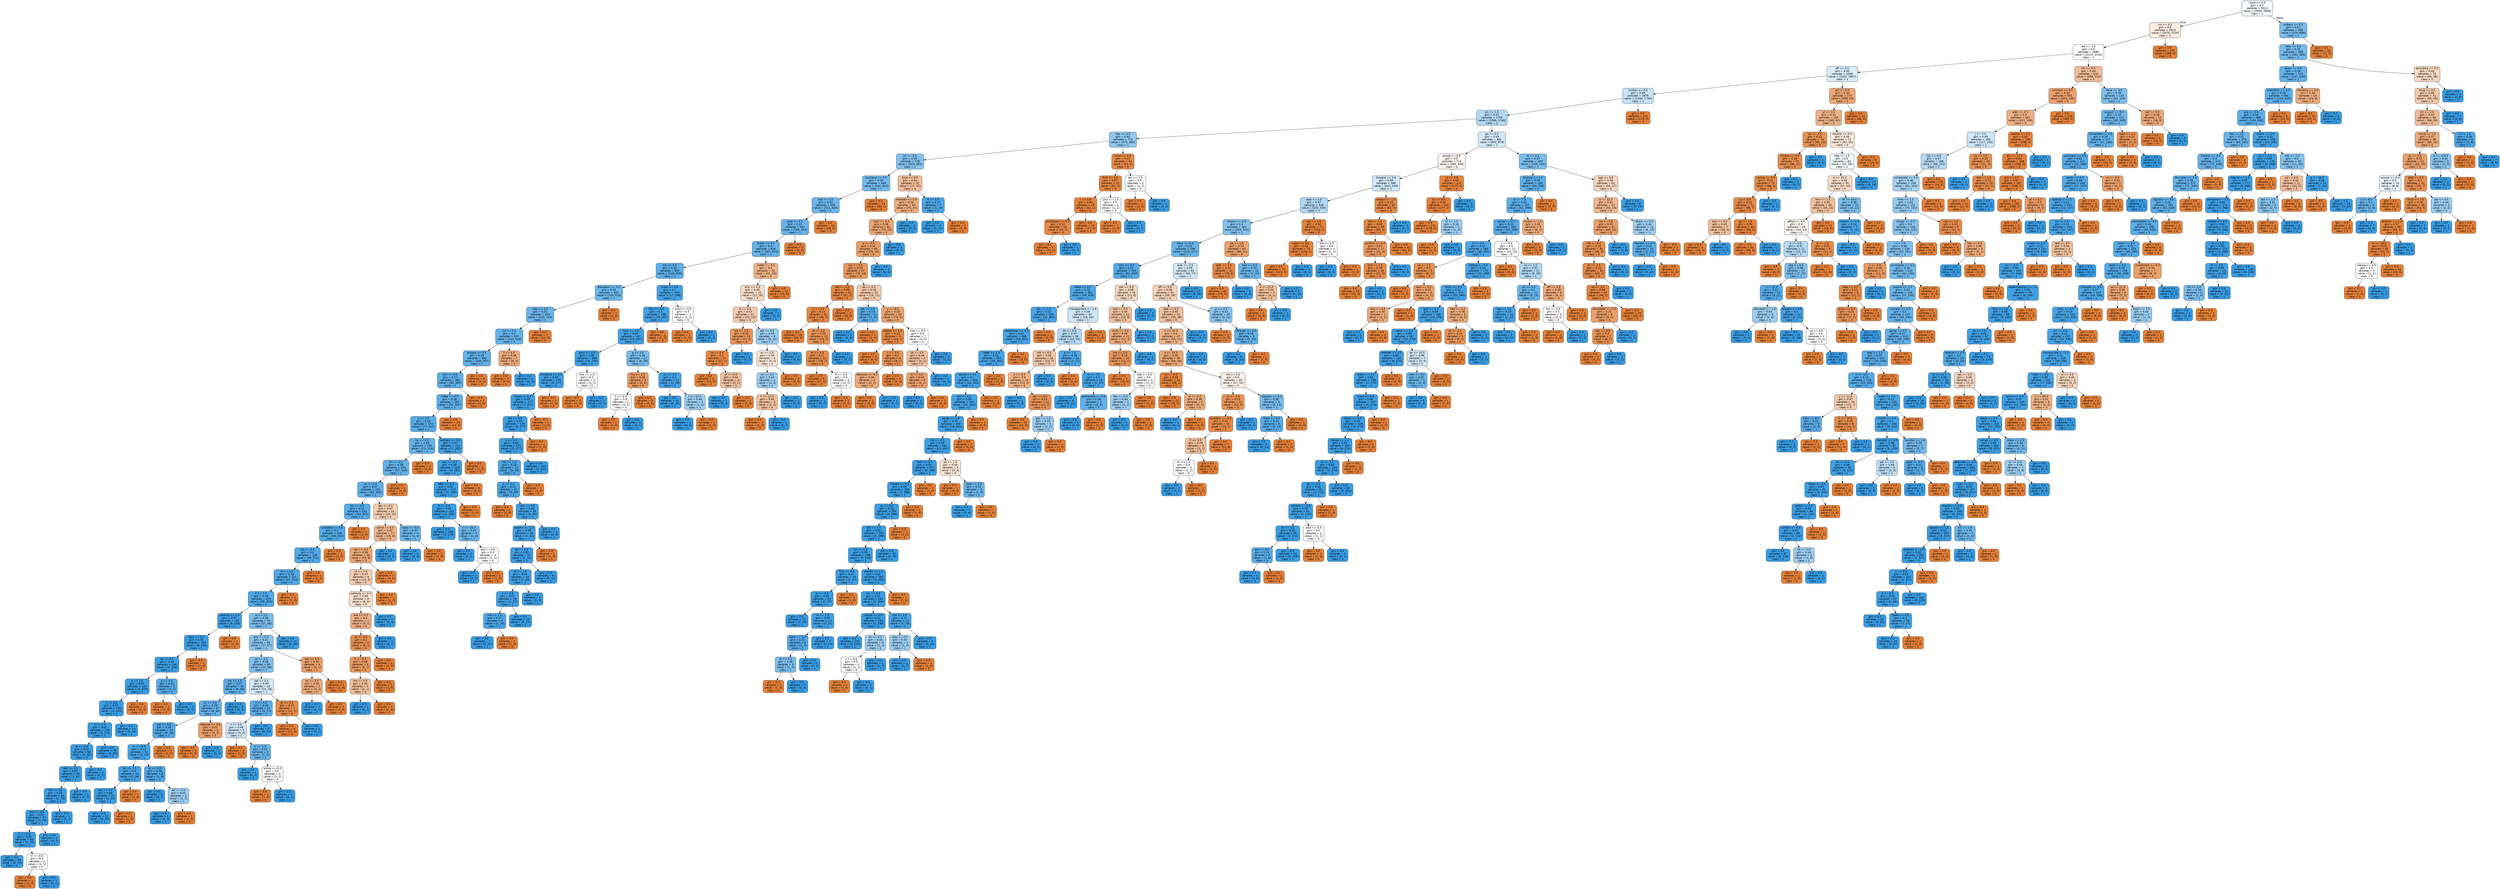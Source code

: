 digraph Tree {
node [shape=box, style="filled, rounded", color="black", fontname="helvetica"] ;
edge [fontname="helvetica"] ;
0 [label="more <= 0.5\ngini = 0.5\nsamples = 3513\nvalue = [2699, 2809]\nclass = 1", fillcolor="#f7fbfe"] ;
1 [label="xls <= 0.5\ngini = 0.5\nsamples = 2915\nvalue = [2479, 2120]\nclass = 0", fillcolor="#fbede2"] ;
0 -> 1 [labeldistance=2.5, labelangle=45, headlabel="True"] ;
2 [label="are <= 1.5\ngini = 0.5\nsamples = 2680\nvalue = [2110, 2120]\nclass = 1", fillcolor="#feffff"] ;
1 -> 2 ;
3 [label="eff <= 0.5\ngini = 0.49\nsamples = 2046\nvalue = [1452, 1807]\nclass = 1", fillcolor="#d8ecfa"] ;
2 -> 3 ;
4 [label="mmbtu <= 0.5\ngini = 0.49\nsamples = 1876\nvalue = [1244, 1744]\nclass = 1", fillcolor="#c6e3f8"] ;
3 -> 4 ;
5 [label="en <= 1.5\ngini = 0.47\nsamples = 1755\nvalue = [1066, 1744]\nclass = 1", fillcolor="#b2d9f5"] ;
4 -> 5 ;
6 [label="has <= 0.5\ngini = 0.42\nsamples = 773\nvalue = [373, 865]\nclass = 1", fillcolor="#8ec7f0"] ;
5 -> 6 ;
7 [label="wil <= 0.5\ngini = 0.39\nsamples = 739\nvalue = [319, 861]\nclass = 1", fillcolor="#82c1ef"] ;
6 -> 7 ;
8 [label="louisiana <= 0.5\ngini = 0.35\nsamples = 669\nvalue = [242, 824]\nclass = 1", fillcolor="#73baed"] ;
7 -> 8 ;
9 [label="bob <= 0.5\ngini = 0.33\nsamples = 655\nvalue = [212, 824]\nclass = 1", fillcolor="#6cb6ec"] ;
8 -> 9 ;
10 [label="pipe <= 0.5\ngini = 0.31\nsamples = 643\nvalue = [196, 824]\nclass = 1", fillcolor="#68b4eb"] ;
9 -> 10 ;
11 [label="thank <= 0.5\ngini = 0.3\nsamples = 639\nvalue = [187, 824]\nclass = 1", fillcolor="#66b3eb"] ;
10 -> 11 ;
12 [label="mo <= 0.5\ngini = 0.26\nsamples = 605\nvalue = [146, 808]\nclass = 1", fillcolor="#5dafea"] ;
11 -> 12 ;
13 [label="allocation <= 1.0\ngini = 0.32\nsamples = 405\nvalue = [129, 510]\nclass = 1", fillcolor="#6bb6ec"] ;
12 -> 13 ;
14 [label="may <= 0.5\ngini = 0.32\nsamples = 404\nvalue = [125, 510]\nclass = 1", fillcolor="#6ab5eb"] ;
13 -> 14 ;
15 [label="cal <= 0.5\ngini = 0.3\nsamples = 397\nvalue = [113, 510]\nclass = 1", fillcolor="#65b3eb"] ;
14 -> 15 ;
16 [label="actuals <= 0.5\ngini = 0.28\nsamples = 390\nvalue = [104, 507]\nclass = 1", fillcolor="#62b1ea"] ;
15 -> 16 ;
17 [label="still <= 0.5\ngini = 0.27\nsamples = 384\nvalue = [95, 507]\nclass = 1", fillcolor="#5eafea"] ;
16 -> 17 ;
18 [label="meter <= 0.5\ngini = 0.26\nsamples = 383\nvalue = [91, 507]\nclass = 1", fillcolor="#5dafea"] ;
17 -> 18 ;
19 [label="y <= 2.5\ngini = 0.23\nsamples = 373\nvalue = [77, 507]\nclass = 1", fillcolor="#57ace9"] ;
18 -> 19 ;
20 [label="hp <= 0.5\ngini = 0.29\nsamples = 256\nvalue = [70, 324]\nclass = 1", fillcolor="#64b2eb"] ;
19 -> 20 ;
21 [label="tm <= 1.5\ngini = 0.28\nsamples = 253\nvalue = [67, 324]\nclass = 1", fillcolor="#62b1ea"] ;
20 -> 21 ;
22 [label="so <= 0.5\ngini = 0.27\nsamples = 252\nvalue = [63, 324]\nclass = 1", fillcolor="#5fb0ea"] ;
21 -> 22 ;
23 [label="rev <= 0.5\ngini = 0.21\nsamples = 231\nvalue = [43, 312]\nclass = 1", fillcolor="#54abe9"] ;
22 -> 23 ;
24 [label="available <= 0.5\ngini = 0.2\nsamples = 229\nvalue = [40, 312]\nclass = 1", fillcolor="#52aae8"] ;
23 -> 24 ;
25 [label="bid <= 0.5\ngini = 0.2\nsamples = 228\nvalue = [39, 312]\nclass = 1", fillcolor="#52a9e8"] ;
24 -> 25 ;
26 [label="wi <= 1.5\ngini = 0.19\nsamples = 227\nvalue = [37, 312]\nclass = 1", fillcolor="#50a9e8"] ;
25 -> 26 ;
27 [label="e <= 7.5\ngini = 0.18\nsamples = 225\nvalue = [35, 312]\nclass = 1", fillcolor="#4fa8e8"] ;
26 -> 27 ;
28 [label="pooling <= 1.0\ngini = 0.07\nsamples = 151\nvalue = [8, 226]\nclass = 1", fillcolor="#40a0e6"] ;
27 -> 28 ;
29 [label="tech <= 0.5\ngini = 0.05\nsamples = 150\nvalue = [6, 226]\nclass = 1", fillcolor="#3ea0e6"] ;
28 -> 29 ;
30 [label="oo <= 0.5\ngini = 0.03\nsamples = 149\nvalue = [4, 226]\nclass = 1", fillcolor="#3d9fe5"] ;
29 -> 30 ;
31 [label="it <= 1.5\ngini = 0.03\nsamples = 144\nvalue = [3, 219]\nclass = 1", fillcolor="#3c9ee5"] ;
30 -> 31 ;
32 [label="v <= 0.5\ngini = 0.01\nsamples = 143\nvalue = [1, 219]\nclass = 1", fillcolor="#3a9de5"] ;
31 -> 32 ;
33 [label="a <= 1.5\ngini = 0.01\nsamples = 118\nvalue = [1, 175]\nclass = 1", fillcolor="#3a9ee5"] ;
32 -> 33 ;
34 [label="el <= 0.5\ngini = 0.02\nsamples = 60\nvalue = [1, 82]\nclass = 1", fillcolor="#3b9ee5"] ;
33 -> 34 ;
35 [label="dec <= 0.5\ngini = 0.02\nsamples = 59\nvalue = [1, 81]\nclass = 1", fillcolor="#3b9ee5"] ;
34 -> 35 ;
36 [label="rnd <= 0.5\ngini = 0.02\nsamples = 58\nvalue = [1, 79]\nclass = 1", fillcolor="#3c9ee5"] ;
35 -> 36 ;
37 [label="line <= 0.5\ngini = 0.02\nsamples = 57\nvalue = [1, 78]\nclass = 1", fillcolor="#3c9ee5"] ;
36 -> 37 ;
38 [label="ti <= 0.5\ngini = 0.03\nsamples = 56\nvalue = [1, 76]\nclass = 1", fillcolor="#3c9ee5"] ;
37 -> 38 ;
39 [label="gini = 0.0\nsamples = 54\nvalue = [0, 75]\nclass = 1", fillcolor="#399de5"] ;
38 -> 39 ;
40 [label="tr <= 0.5\ngini = 0.5\nsamples = 2\nvalue = [1, 1]\nclass = 0", fillcolor="#ffffff"] ;
38 -> 40 ;
41 [label="gini = 0.0\nsamples = 1\nvalue = [1, 0]\nclass = 0", fillcolor="#e58139"] ;
40 -> 41 ;
42 [label="gini = 0.0\nsamples = 1\nvalue = [0, 1]\nclass = 1", fillcolor="#399de5"] ;
40 -> 42 ;
43 [label="gini = 0.0\nsamples = 1\nvalue = [0, 2]\nclass = 1", fillcolor="#399de5"] ;
37 -> 43 ;
44 [label="gini = 0.0\nsamples = 1\nvalue = [0, 1]\nclass = 1", fillcolor="#399de5"] ;
36 -> 44 ;
45 [label="gini = 0.0\nsamples = 1\nvalue = [0, 2]\nclass = 1", fillcolor="#399de5"] ;
35 -> 45 ;
46 [label="gini = 0.0\nsamples = 1\nvalue = [0, 1]\nclass = 1", fillcolor="#399de5"] ;
34 -> 46 ;
47 [label="gini = 0.0\nsamples = 58\nvalue = [0, 93]\nclass = 1", fillcolor="#399de5"] ;
33 -> 47 ;
48 [label="gini = 0.0\nsamples = 25\nvalue = [0, 44]\nclass = 1", fillcolor="#399de5"] ;
32 -> 48 ;
49 [label="gini = 0.0\nsamples = 1\nvalue = [2, 0]\nclass = 0", fillcolor="#e58139"] ;
31 -> 49 ;
50 [label="s <= 0.5\ngini = 0.22\nsamples = 5\nvalue = [1, 7]\nclass = 1", fillcolor="#55abe9"] ;
30 -> 50 ;
51 [label="gini = 0.0\nsamples = 1\nvalue = [1, 0]\nclass = 0", fillcolor="#e58139"] ;
50 -> 51 ;
52 [label="gini = 0.0\nsamples = 4\nvalue = [0, 7]\nclass = 1", fillcolor="#399de5"] ;
50 -> 52 ;
53 [label="gini = 0.0\nsamples = 1\nvalue = [2, 0]\nclass = 0", fillcolor="#e58139"] ;
29 -> 53 ;
54 [label="gini = 0.0\nsamples = 1\nvalue = [2, 0]\nclass = 0", fillcolor="#e58139"] ;
28 -> 54 ;
55 [label="w <= 3.5\ngini = 0.36\nsamples = 74\nvalue = [27, 86]\nclass = 1", fillcolor="#77bced"] ;
27 -> 55 ;
56 [label="any <= 0.5\ngini = 0.41\nsamples = 63\nvalue = [27, 67]\nclass = 1", fillcolor="#89c4ef"] ;
55 -> 56 ;
57 [label="ve <= 0.5\ngini = 0.38\nsamples = 60\nvalue = [23, 66]\nclass = 1", fillcolor="#7ebfee"] ;
56 -> 57 ;
58 [label="ma <= 1.5\ngini = 0.27\nsamples = 40\nvalue = [9, 48]\nclass = 1", fillcolor="#5eafea"] ;
57 -> 58 ;
59 [label="ex <= 0.5\ngini = 0.28\nsamples = 37\nvalue = [9, 44]\nclass = 1", fillcolor="#61b1ea"] ;
58 -> 59 ;
60 [label="are <= 0.5\ngini = 0.19\nsamples = 33\nvalue = [5, 43]\nclass = 1", fillcolor="#50a8e8"] ;
59 -> 60 ;
61 [label="ur <= 0.5\ngini = 0.12\nsamples = 31\nvalue = [3, 43]\nclass = 1", fillcolor="#47a4e7"] ;
60 -> 61 ;
62 [label="for <= 2.5\ngini = 0.1\nsamples = 23\nvalue = [2, 34]\nclass = 1", fillcolor="#45a3e7"] ;
61 -> 62 ;
63 [label="last <= 0.5\ngini = 0.06\nsamples = 22\nvalue = [1, 34]\nclass = 1", fillcolor="#3fa0e6"] ;
62 -> 63 ;
64 [label="gini = 0.0\nsamples = 21\nvalue = [0, 34]\nclass = 1", fillcolor="#399de5"] ;
63 -> 64 ;
65 [label="gini = 0.0\nsamples = 1\nvalue = [1, 0]\nclass = 0", fillcolor="#e58139"] ;
63 -> 65 ;
66 [label="gini = 0.0\nsamples = 1\nvalue = [1, 0]\nclass = 0", fillcolor="#e58139"] ;
62 -> 66 ;
67 [label="to <= 0.5\ngini = 0.18\nsamples = 8\nvalue = [1, 9]\nclass = 1", fillcolor="#4fa8e8"] ;
61 -> 67 ;
68 [label="gini = 0.0\nsamples = 5\nvalue = [0, 7]\nclass = 1", fillcolor="#399de5"] ;
67 -> 68 ;
69 [label="ref <= 0.5\ngini = 0.44\nsamples = 3\nvalue = [1, 2]\nclass = 1", fillcolor="#9ccef2"] ;
67 -> 69 ;
70 [label="gini = 0.0\nsamples = 2\nvalue = [0, 2]\nclass = 1", fillcolor="#399de5"] ;
69 -> 70 ;
71 [label="gini = 0.0\nsamples = 1\nvalue = [1, 0]\nclass = 0", fillcolor="#e58139"] ;
69 -> 71 ;
72 [label="gini = 0.0\nsamples = 2\nvalue = [2, 0]\nclass = 0", fillcolor="#e58139"] ;
60 -> 72 ;
73 [label="national <= 0.5\ngini = 0.32\nsamples = 4\nvalue = [4, 1]\nclass = 0", fillcolor="#eca06a"] ;
59 -> 73 ;
74 [label="gini = 0.0\nsamples = 3\nvalue = [4, 0]\nclass = 0", fillcolor="#e58139"] ;
73 -> 74 ;
75 [label="gini = 0.0\nsamples = 1\nvalue = [0, 1]\nclass = 1", fillcolor="#399de5"] ;
73 -> 75 ;
76 [label="gini = 0.0\nsamples = 3\nvalue = [0, 4]\nclass = 1", fillcolor="#399de5"] ;
58 -> 76 ;
77 [label="del <= 0.5\ngini = 0.49\nsamples = 20\nvalue = [14, 18]\nclass = 1", fillcolor="#d3e9f9"] ;
57 -> 77 ;
78 [label="s <= 4.5\ngini = 0.26\nsamples = 13\nvalue = [3, 17]\nclass = 1", fillcolor="#5caeea"] ;
77 -> 78 ;
79 [label="t <= 5.5\ngini = 0.49\nsamples = 5\nvalue = [3, 4]\nclass = 1", fillcolor="#cee6f8"] ;
78 -> 79 ;
80 [label="gini = 0.0\nsamples = 2\nvalue = [2, 0]\nclass = 0", fillcolor="#e58139"] ;
79 -> 80 ;
81 [label="u <= 1.5\ngini = 0.32\nsamples = 3\nvalue = [1, 4]\nclass = 1", fillcolor="#6ab6ec"] ;
79 -> 81 ;
82 [label="gini = 0.0\nsamples = 1\nvalue = [0, 3]\nclass = 1", fillcolor="#399de5"] ;
81 -> 82 ;
83 [label="online <= 0.5\ngini = 0.5\nsamples = 2\nvalue = [1, 1]\nclass = 0", fillcolor="#ffffff"] ;
81 -> 83 ;
84 [label="gini = 0.0\nsamples = 1\nvalue = [1, 0]\nclass = 0", fillcolor="#e58139"] ;
83 -> 84 ;
85 [label="gini = 0.0\nsamples = 1\nvalue = [0, 1]\nclass = 1", fillcolor="#399de5"] ;
83 -> 85 ;
86 [label="gini = 0.0\nsamples = 8\nvalue = [0, 13]\nclass = 1", fillcolor="#399de5"] ;
78 -> 86 ;
87 [label="ail <= 0.5\ngini = 0.15\nsamples = 7\nvalue = [11, 1]\nclass = 0", fillcolor="#e78c4b"] ;
77 -> 87 ;
88 [label="gini = 0.0\nsamples = 6\nvalue = [11, 0]\nclass = 0", fillcolor="#e58139"] ;
87 -> 88 ;
89 [label="gini = 0.0\nsamples = 1\nvalue = [0, 1]\nclass = 1", fillcolor="#399de5"] ;
87 -> 89 ;
90 [label="low <= 0.5\ngini = 0.32\nsamples = 3\nvalue = [4, 1]\nclass = 0", fillcolor="#eca06a"] ;
56 -> 90 ;
91 [label="on <= 0.5\ngini = 0.38\nsamples = 2\nvalue = [3, 1]\nclass = 0", fillcolor="#eeab7b"] ;
90 -> 91 ;
92 [label="gini = 0.0\nsamples = 1\nvalue = [0, 1]\nclass = 1", fillcolor="#399de5"] ;
91 -> 92 ;
93 [label="gini = 0.0\nsamples = 1\nvalue = [3, 0]\nclass = 0", fillcolor="#e58139"] ;
91 -> 93 ;
94 [label="gini = 0.0\nsamples = 1\nvalue = [1, 0]\nclass = 0", fillcolor="#e58139"] ;
90 -> 94 ;
95 [label="gini = 0.0\nsamples = 11\nvalue = [0, 19]\nclass = 1", fillcolor="#399de5"] ;
55 -> 95 ;
96 [label="gini = 0.0\nsamples = 2\nvalue = [2, 0]\nclass = 0", fillcolor="#e58139"] ;
26 -> 96 ;
97 [label="gini = 0.0\nsamples = 1\nvalue = [2, 0]\nclass = 0", fillcolor="#e58139"] ;
25 -> 97 ;
98 [label="gini = 0.0\nsamples = 1\nvalue = [1, 0]\nclass = 0", fillcolor="#e58139"] ;
24 -> 98 ;
99 [label="gini = 0.0\nsamples = 2\nvalue = [3, 0]\nclass = 0", fillcolor="#e58139"] ;
23 -> 99 ;
100 [label="der <= 0.5\ngini = 0.47\nsamples = 21\nvalue = [20, 12]\nclass = 0", fillcolor="#f5cdb0"] ;
22 -> 100 ;
101 [label="world <= 0.5\ngini = 0.42\nsamples = 17\nvalue = [19, 8]\nclass = 0", fillcolor="#f0b68c"] ;
100 -> 101 ;
102 [label="her <= 0.5\ngini = 0.36\nsamples = 16\nvalue = [19, 6]\nclass = 0", fillcolor="#eda978"] ;
101 -> 102 ;
103 [label="ut <= 2.0\ngini = 0.47\nsamples = 9\nvalue = [10, 6]\nclass = 0", fillcolor="#f5cdb0"] ;
102 -> 103 ;
104 [label="paliourg <= 0.5\ngini = 0.49\nsamples = 8\nvalue = [8, 6]\nclass = 0", fillcolor="#f8e0ce"] ;
103 -> 104 ;
105 [label="are <= 0.5\ngini = 0.4\nsamples = 7\nvalue = [8, 3]\nclass = 0", fillcolor="#efb083"] ;
104 -> 105 ;
106 [label="at <= 0.5\ngini = 0.2\nsamples = 6\nvalue = [8, 1]\nclass = 0", fillcolor="#e89152"] ;
105 -> 106 ;
107 [label="h <= 0.5\ngini = 0.28\nsamples = 4\nvalue = [5, 1]\nclass = 0", fillcolor="#ea9a61"] ;
106 -> 107 ;
108 [label="me <= 0.5\ngini = 0.44\nsamples = 2\nvalue = [2, 1]\nclass = 0", fillcolor="#f2c09c"] ;
107 -> 108 ;
109 [label="gini = 0.0\nsamples = 1\nvalue = [0, 1]\nclass = 1", fillcolor="#399de5"] ;
108 -> 109 ;
110 [label="gini = 0.0\nsamples = 1\nvalue = [2, 0]\nclass = 0", fillcolor="#e58139"] ;
108 -> 110 ;
111 [label="gini = 0.0\nsamples = 2\nvalue = [3, 0]\nclass = 0", fillcolor="#e58139"] ;
107 -> 111 ;
112 [label="gini = 0.0\nsamples = 2\nvalue = [3, 0]\nclass = 0", fillcolor="#e58139"] ;
106 -> 112 ;
113 [label="gini = 0.0\nsamples = 1\nvalue = [0, 2]\nclass = 1", fillcolor="#399de5"] ;
105 -> 113 ;
114 [label="gini = 0.0\nsamples = 1\nvalue = [0, 3]\nclass = 1", fillcolor="#399de5"] ;
104 -> 114 ;
115 [label="gini = 0.0\nsamples = 1\nvalue = [2, 0]\nclass = 0", fillcolor="#e58139"] ;
103 -> 115 ;
116 [label="gini = 0.0\nsamples = 7\nvalue = [9, 0]\nclass = 0", fillcolor="#e58139"] ;
102 -> 116 ;
117 [label="gini = 0.0\nsamples = 1\nvalue = [0, 2]\nclass = 1", fillcolor="#399de5"] ;
101 -> 117 ;
118 [label="news <= 0.5\ngini = 0.32\nsamples = 4\nvalue = [1, 4]\nclass = 1", fillcolor="#6ab6ec"] ;
100 -> 118 ;
119 [label="gini = 0.0\nsamples = 3\nvalue = [0, 4]\nclass = 1", fillcolor="#399de5"] ;
118 -> 119 ;
120 [label="gini = 0.0\nsamples = 1\nvalue = [1, 0]\nclass = 0", fillcolor="#e58139"] ;
118 -> 120 ;
121 [label="gini = 0.0\nsamples = 1\nvalue = [4, 0]\nclass = 0", fillcolor="#e58139"] ;
21 -> 121 ;
122 [label="gini = 0.0\nsamples = 3\nvalue = [3, 0]\nclass = 0", fillcolor="#e58139"] ;
20 -> 122 ;
123 [label="address <= 0.5\ngini = 0.07\nsamples = 117\nvalue = [7, 183]\nclass = 1", fillcolor="#41a1e6"] ;
19 -> 123 ;
124 [label="any <= 0.5\ngini = 0.06\nsamples = 116\nvalue = [6, 183]\nclass = 1", fillcolor="#3fa0e6"] ;
123 -> 124 ;
125 [label="after <= 0.5\ngini = 0.02\nsamples = 113\nvalue = [2, 183]\nclass = 1", fillcolor="#3b9ee5"] ;
124 -> 125 ;
126 [label="fl <= 0.5\ngini = 0.01\nsamples = 112\nvalue = [1, 183]\nclass = 1", fillcolor="#3a9ee5"] ;
125 -> 126 ;
127 [label="gini = 0.0\nsamples = 108\nvalue = [0, 179]\nclass = 1", fillcolor="#399de5"] ;
126 -> 127 ;
128 [label="t <= 15.0\ngini = 0.32\nsamples = 4\nvalue = [1, 4]\nclass = 1", fillcolor="#6ab6ec"] ;
126 -> 128 ;
129 [label="gini = 0.0\nsamples = 2\nvalue = [0, 3]\nclass = 1", fillcolor="#399de5"] ;
128 -> 129 ;
130 [label="pre <= 0.5\ngini = 0.5\nsamples = 2\nvalue = [1, 1]\nclass = 0", fillcolor="#ffffff"] ;
128 -> 130 ;
131 [label="gini = 0.0\nsamples = 1\nvalue = [0, 1]\nclass = 1", fillcolor="#399de5"] ;
130 -> 131 ;
132 [label="gini = 0.0\nsamples = 1\nvalue = [1, 0]\nclass = 0", fillcolor="#e58139"] ;
130 -> 132 ;
133 [label="gini = 0.0\nsamples = 1\nvalue = [1, 0]\nclass = 0", fillcolor="#e58139"] ;
125 -> 133 ;
134 [label="gini = 0.0\nsamples = 3\nvalue = [4, 0]\nclass = 0", fillcolor="#e58139"] ;
124 -> 134 ;
135 [label="gini = 0.0\nsamples = 1\nvalue = [1, 0]\nclass = 0", fillcolor="#e58139"] ;
123 -> 135 ;
136 [label="gini = 0.0\nsamples = 10\nvalue = [14, 0]\nclass = 0", fillcolor="#e58139"] ;
18 -> 136 ;
137 [label="gini = 0.0\nsamples = 1\nvalue = [4, 0]\nclass = 0", fillcolor="#e58139"] ;
17 -> 137 ;
138 [label="gini = 0.0\nsamples = 6\nvalue = [9, 0]\nclass = 0", fillcolor="#e58139"] ;
16 -> 138 ;
139 [label="f <= 0.5\ngini = 0.38\nsamples = 7\nvalue = [9, 3]\nclass = 0", fillcolor="#eeab7b"] ;
15 -> 139 ;
140 [label="gini = 0.0\nsamples = 5\nvalue = [9, 0]\nclass = 0", fillcolor="#e58139"] ;
139 -> 140 ;
141 [label="gini = 0.0\nsamples = 2\nvalue = [0, 3]\nclass = 1", fillcolor="#399de5"] ;
139 -> 141 ;
142 [label="gini = 0.0\nsamples = 7\nvalue = [12, 0]\nclass = 0", fillcolor="#e58139"] ;
14 -> 142 ;
143 [label="gini = 0.0\nsamples = 1\nvalue = [4, 0]\nclass = 0", fillcolor="#e58139"] ;
13 -> 143 ;
144 [label="index <= 0.5\ngini = 0.1\nsamples = 200\nvalue = [17, 298]\nclass = 1", fillcolor="#44a3e6"] ;
12 -> 144 ;
145 [label="thru <= 0.5\ngini = 0.1\nsamples = 198\nvalue = [16, 297]\nclass = 1", fillcolor="#44a2e6"] ;
144 -> 145 ;
146 [label="from <= 0.5\ngini = 0.09\nsamples = 197\nvalue = [15, 297]\nclass = 1", fillcolor="#43a2e6"] ;
145 -> 146 ;
147 [label="work <= 0.5\ngini = 0.06\nsamples = 180\nvalue = [9, 278]\nclass = 1", fillcolor="#3fa0e6"] ;
146 -> 147 ;
148 [label="schedule <= 0.5\ngini = 0.05\nsamples = 178\nvalue = [8, 277]\nclass = 1", fillcolor="#3fa0e6"] ;
147 -> 148 ;
149 [label="know <= 0.5\ngini = 0.05\nsamples = 177\nvalue = [7, 277]\nclass = 1", fillcolor="#3e9fe6"] ;
148 -> 149 ;
150 [label="tell <= 0.5\ngini = 0.04\nsamples = 176\nvalue = [6, 277]\nclass = 1", fillcolor="#3d9fe6"] ;
149 -> 150 ;
151 [label="k <= 0.5\ngini = 0.03\nsamples = 175\nvalue = [5, 277]\nclass = 1", fillcolor="#3d9fe5"] ;
150 -> 151 ;
152 [label="did <= 1.0\ngini = 0.18\nsamples = 32\nvalue = [5, 45]\nclass = 1", fillcolor="#4fa8e8"] ;
151 -> 152 ;
153 [label="o <= 2.5\ngini = 0.15\nsamples = 31\nvalue = [4, 45]\nclass = 1", fillcolor="#4ba6e7"] ;
152 -> 153 ;
154 [label="gini = 0.0\nsamples = 2\nvalue = [2, 0]\nclass = 0", fillcolor="#e58139"] ;
153 -> 154 ;
155 [label="ram <= 0.5\ngini = 0.08\nsamples = 29\nvalue = [2, 45]\nclass = 1", fillcolor="#42a1e6"] ;
153 -> 155 ;
156 [label="calpine <= 1.0\ngini = 0.09\nsamples = 28\nvalue = [2, 41]\nclass = 1", fillcolor="#43a2e6"] ;
155 -> 156 ;
157 [label="ali <= 0.5\ngini = 0.05\nsamples = 27\nvalue = [1, 41]\nclass = 1", fillcolor="#3e9fe6"] ;
156 -> 157 ;
158 [label="sit <= 1.0\ngini = 0.06\nsamples = 19\nvalue = [1, 29]\nclass = 1", fillcolor="#40a0e6"] ;
157 -> 158 ;
159 [label="e <= 9.5\ngini = 0.07\nsamples = 18\nvalue = [1, 27]\nclass = 1", fillcolor="#40a1e6"] ;
158 -> 159 ;
160 [label="me <= 1.5\ngini = 0.17\nsamples = 8\nvalue = [1, 10]\nclass = 1", fillcolor="#4da7e8"] ;
159 -> 160 ;
161 [label="gini = 0.0\nsamples = 7\nvalue = [0, 10]\nclass = 1", fillcolor="#399de5"] ;
160 -> 161 ;
162 [label="gini = 0.0\nsamples = 1\nvalue = [1, 0]\nclass = 0", fillcolor="#e58139"] ;
160 -> 162 ;
163 [label="gini = 0.0\nsamples = 10\nvalue = [0, 17]\nclass = 1", fillcolor="#399de5"] ;
159 -> 163 ;
164 [label="gini = 0.0\nsamples = 1\nvalue = [0, 2]\nclass = 1", fillcolor="#399de5"] ;
158 -> 164 ;
165 [label="gini = 0.0\nsamples = 8\nvalue = [0, 12]\nclass = 1", fillcolor="#399de5"] ;
157 -> 165 ;
166 [label="gini = 0.0\nsamples = 1\nvalue = [1, 0]\nclass = 0", fillcolor="#e58139"] ;
156 -> 166 ;
167 [label="gini = 0.0\nsamples = 1\nvalue = [0, 4]\nclass = 1", fillcolor="#399de5"] ;
155 -> 167 ;
168 [label="gini = 0.0\nsamples = 1\nvalue = [1, 0]\nclass = 0", fillcolor="#e58139"] ;
152 -> 168 ;
169 [label="gini = 0.0\nsamples = 143\nvalue = [0, 232]\nclass = 1", fillcolor="#399de5"] ;
151 -> 169 ;
170 [label="gini = 0.0\nsamples = 1\nvalue = [1, 0]\nclass = 0", fillcolor="#e58139"] ;
150 -> 170 ;
171 [label="gini = 0.0\nsamples = 1\nvalue = [1, 0]\nclass = 0", fillcolor="#e58139"] ;
149 -> 171 ;
172 [label="gini = 0.0\nsamples = 1\nvalue = [1, 0]\nclass = 0", fillcolor="#e58139"] ;
148 -> 172 ;
173 [label="this <= 1.0\ngini = 0.5\nsamples = 2\nvalue = [1, 1]\nclass = 0", fillcolor="#ffffff"] ;
147 -> 173 ;
174 [label="gini = 0.0\nsamples = 1\nvalue = [1, 0]\nclass = 0", fillcolor="#e58139"] ;
173 -> 174 ;
175 [label="gini = 0.0\nsamples = 1\nvalue = [0, 1]\nclass = 1", fillcolor="#399de5"] ;
173 -> 175 ;
176 [label="g <= 2.5\ngini = 0.36\nsamples = 17\nvalue = [6, 19]\nclass = 1", fillcolor="#78bced"] ;
146 -> 176 ;
177 [label="mo <= 1.5\ngini = 0.28\nsamples = 5\nvalue = [5, 1]\nclass = 0", fillcolor="#ea9a61"] ;
176 -> 177 ;
178 [label="k <= 0.5\ngini = 0.5\nsamples = 2\nvalue = [1, 1]\nclass = 0", fillcolor="#ffffff"] ;
177 -> 178 ;
179 [label="gini = 0.0\nsamples = 1\nvalue = [1, 0]\nclass = 0", fillcolor="#e58139"] ;
178 -> 179 ;
180 [label="gini = 0.0\nsamples = 1\nvalue = [0, 1]\nclass = 1", fillcolor="#399de5"] ;
178 -> 180 ;
181 [label="gini = 0.0\nsamples = 3\nvalue = [4, 0]\nclass = 0", fillcolor="#e58139"] ;
177 -> 181 ;
182 [label="an <= 4.0\ngini = 0.1\nsamples = 12\nvalue = [1, 18]\nclass = 1", fillcolor="#44a2e6"] ;
176 -> 182 ;
183 [label="gini = 0.0\nsamples = 10\nvalue = [0, 16]\nclass = 1", fillcolor="#399de5"] ;
182 -> 183 ;
184 [label="t <= 22.0\ngini = 0.44\nsamples = 2\nvalue = [1, 2]\nclass = 1", fillcolor="#9ccef2"] ;
182 -> 184 ;
185 [label="gini = 0.0\nsamples = 1\nvalue = [0, 2]\nclass = 1", fillcolor="#399de5"] ;
184 -> 185 ;
186 [label="gini = 0.0\nsamples = 1\nvalue = [1, 0]\nclass = 0", fillcolor="#e58139"] ;
184 -> 186 ;
187 [label="gini = 0.0\nsamples = 1\nvalue = [1, 0]\nclass = 0", fillcolor="#e58139"] ;
145 -> 187 ;
188 [label="most <= 0.5\ngini = 0.5\nsamples = 2\nvalue = [1, 1]\nclass = 0", fillcolor="#ffffff"] ;
144 -> 188 ;
189 [label="gini = 0.0\nsamples = 1\nvalue = [1, 0]\nclass = 0", fillcolor="#e58139"] ;
188 -> 189 ;
190 [label="gini = 0.0\nsamples = 1\nvalue = [0, 1]\nclass = 1", fillcolor="#399de5"] ;
188 -> 190 ;
191 [label="meter <= 0.5\ngini = 0.4\nsamples = 34\nvalue = [41, 16]\nclass = 0", fillcolor="#efb286"] ;
11 -> 191 ;
192 [label="why <= 0.5\ngini = 0.49\nsamples = 22\nvalue = [22, 16]\nclass = 0", fillcolor="#f8ddc9"] ;
191 -> 192 ;
193 [label="b <= 3.5\ngini = 0.47\nsamples = 21\nvalue = [22, 13]\nclass = 0", fillcolor="#f4cbae"] ;
192 -> 193 ;
194 [label="we <= 1.5\ngini = 0.26\nsamples = 12\nvalue = [17, 3]\nclass = 0", fillcolor="#ea975c"] ;
193 -> 194 ;
195 [label="sa <= 0.5\ngini = 0.1\nsamples = 11\nvalue = [17, 1]\nclass = 0", fillcolor="#e78845"] ;
194 -> 195 ;
196 [label="gini = 0.0\nsamples = 8\nvalue = [15, 0]\nclass = 0", fillcolor="#e58139"] ;
195 -> 196 ;
197 [label="of <= 0.5\ngini = 0.44\nsamples = 3\nvalue = [2, 1]\nclass = 0", fillcolor="#f2c09c"] ;
195 -> 197 ;
198 [label="gini = 0.0\nsamples = 1\nvalue = [0, 1]\nclass = 1", fillcolor="#399de5"] ;
197 -> 198 ;
199 [label="gini = 0.0\nsamples = 2\nvalue = [2, 0]\nclass = 0", fillcolor="#e58139"] ;
197 -> 199 ;
200 [label="gini = 0.0\nsamples = 1\nvalue = [0, 2]\nclass = 1", fillcolor="#399de5"] ;
194 -> 200 ;
201 [label="est <= 0.5\ngini = 0.44\nsamples = 9\nvalue = [5, 10]\nclass = 1", fillcolor="#9ccef2"] ;
193 -> 201 ;
202 [label="ac <= 0.5\ngini = 0.49\nsamples = 6\nvalue = [5, 4]\nclass = 0", fillcolor="#fae6d7"] ;
201 -> 202 ;
203 [label="no <= 3.0\ngini = 0.44\nsamples = 4\nvalue = [2, 4]\nclass = 1", fillcolor="#9ccef2"] ;
202 -> 203 ;
204 [label="h <= 12.5\ngini = 0.44\nsamples = 3\nvalue = [2, 1]\nclass = 0", fillcolor="#f2c09c"] ;
203 -> 204 ;
205 [label="gini = 0.0\nsamples = 2\nvalue = [2, 0]\nclass = 0", fillcolor="#e58139"] ;
204 -> 205 ;
206 [label="gini = 0.0\nsamples = 1\nvalue = [0, 1]\nclass = 1", fillcolor="#399de5"] ;
204 -> 206 ;
207 [label="gini = 0.0\nsamples = 1\nvalue = [0, 3]\nclass = 1", fillcolor="#399de5"] ;
203 -> 207 ;
208 [label="gini = 0.0\nsamples = 2\nvalue = [3, 0]\nclass = 0", fillcolor="#e58139"] ;
202 -> 208 ;
209 [label="gini = 0.0\nsamples = 3\nvalue = [0, 6]\nclass = 1", fillcolor="#399de5"] ;
201 -> 209 ;
210 [label="gini = 0.0\nsamples = 1\nvalue = [0, 3]\nclass = 1", fillcolor="#399de5"] ;
192 -> 210 ;
211 [label="gini = 0.0\nsamples = 12\nvalue = [19, 0]\nclass = 0", fillcolor="#e58139"] ;
191 -> 211 ;
212 [label="gini = 0.0\nsamples = 4\nvalue = [9, 0]\nclass = 0", fillcolor="#e58139"] ;
10 -> 212 ;
213 [label="gini = 0.0\nsamples = 12\nvalue = [16, 0]\nclass = 0", fillcolor="#e58139"] ;
9 -> 213 ;
214 [label="gini = 0.0\nsamples = 14\nvalue = [30, 0]\nclass = 0", fillcolor="#e58139"] ;
8 -> 214 ;
215 [label="time <= 0.5\ngini = 0.44\nsamples = 70\nvalue = [77, 37]\nclass = 0", fillcolor="#f1be98"] ;
7 -> 215 ;
216 [label="member <= 0.5\ngini = 0.39\nsamples = 63\nvalue = [76, 27]\nclass = 0", fillcolor="#eeae7f"] ;
215 -> 216 ;
217 [label="hard <= 0.5\ngini = 0.36\nsamples = 62\nvalue = [76, 23]\nclass = 0", fillcolor="#eda775"] ;
216 -> 217 ;
218 [label="ic <= 3.5\ngini = 0.31\nsamples = 60\nvalue = [76, 18]\nclass = 0", fillcolor="#eb9f68"] ;
217 -> 218 ;
219 [label="mo <= 0.5\ngini = 0.26\nsamples = 57\nvalue = [76, 14]\nclass = 0", fillcolor="#ea985d"] ;
218 -> 219 ;
220 [label="pat <= 0.5\ngini = 0.09\nsamples = 35\nvalue = [57, 3]\nclass = 0", fillcolor="#e68843"] ;
219 -> 220 ;
221 [label="iv <= 0.5\ngini = 0.11\nsamples = 31\nvalue = [49, 3]\nclass = 0", fillcolor="#e78945"] ;
220 -> 221 ;
222 [label="gini = 0.0\nsamples = 19\nvalue = [30, 0]\nclass = 0", fillcolor="#e58139"] ;
221 -> 222 ;
223 [label="al <= 4.5\ngini = 0.24\nsamples = 12\nvalue = [19, 3]\nclass = 0", fillcolor="#e99558"] ;
221 -> 223 ;
224 [label="th <= 5.0\ngini = 0.17\nsamples = 11\nvalue = [19, 2]\nclass = 0", fillcolor="#e88e4e"] ;
223 -> 224 ;
225 [label="gini = 0.0\nsamples = 8\nvalue = [17, 0]\nclass = 0", fillcolor="#e58139"] ;
224 -> 225 ;
226 [label="ft <= 0.5\ngini = 0.5\nsamples = 3\nvalue = [2, 2]\nclass = 0", fillcolor="#ffffff"] ;
224 -> 226 ;
227 [label="gini = 0.0\nsamples = 1\nvalue = [0, 2]\nclass = 1", fillcolor="#399de5"] ;
226 -> 227 ;
228 [label="gini = 0.0\nsamples = 2\nvalue = [2, 0]\nclass = 0", fillcolor="#e58139"] ;
226 -> 228 ;
229 [label="gini = 0.0\nsamples = 1\nvalue = [0, 1]\nclass = 1", fillcolor="#399de5"] ;
223 -> 229 ;
230 [label="gini = 0.0\nsamples = 4\nvalue = [8, 0]\nclass = 0", fillcolor="#e58139"] ;
220 -> 230 ;
231 [label="ea <= 0.5\ngini = 0.46\nsamples = 22\nvalue = [19, 11]\nclass = 0", fillcolor="#f4caac"] ;
219 -> 231 ;
232 [label="pat <= 0.5\ngini = 0.24\nsamples = 6\nvalue = [1, 6]\nclass = 1", fillcolor="#5aade9"] ;
231 -> 232 ;
233 [label="gini = 0.0\nsamples = 5\nvalue = [0, 6]\nclass = 1", fillcolor="#399de5"] ;
232 -> 233 ;
234 [label="gini = 0.0\nsamples = 1\nvalue = [1, 0]\nclass = 0", fillcolor="#e58139"] ;
232 -> 234 ;
235 [label="y <= 8.5\ngini = 0.34\nsamples = 16\nvalue = [18, 5]\nclass = 0", fillcolor="#eca470"] ;
231 -> 235 ;
236 [label="please <= 0.5\ngini = 0.12\nsamples = 9\nvalue = [14, 1]\nclass = 0", fillcolor="#e78a47"] ;
235 -> 236 ;
237 [label="gini = 0.0\nsamples = 5\nvalue = [6, 0]\nclass = 0", fillcolor="#e58139"] ;
236 -> 237 ;
238 [label="v <= 2.0\ngini = 0.2\nsamples = 4\nvalue = [8, 1]\nclass = 0", fillcolor="#e89152"] ;
236 -> 238 ;
239 [label="because <= 0.5\ngini = 0.38\nsamples = 2\nvalue = [3, 1]\nclass = 0", fillcolor="#eeab7b"] ;
238 -> 239 ;
240 [label="gini = 0.0\nsamples = 1\nvalue = [3, 0]\nclass = 0", fillcolor="#e58139"] ;
239 -> 240 ;
241 [label="gini = 0.0\nsamples = 1\nvalue = [0, 1]\nclass = 1", fillcolor="#399de5"] ;
239 -> 241 ;
242 [label="gini = 0.0\nsamples = 2\nvalue = [5, 0]\nclass = 0", fillcolor="#e58139"] ;
238 -> 242 ;
243 [label="how <= 0.5\ngini = 0.5\nsamples = 7\nvalue = [4, 4]\nclass = 0", fillcolor="#ffffff"] ;
235 -> 243 ;
244 [label="sit <= 0.5\ngini = 0.44\nsamples = 5\nvalue = [4, 2]\nclass = 0", fillcolor="#f2c09c"] ;
243 -> 244 ;
245 [label="el <= 1.0\ngini = 0.32\nsamples = 4\nvalue = [4, 1]\nclass = 0", fillcolor="#eca06a"] ;
244 -> 245 ;
246 [label="gini = 0.0\nsamples = 1\nvalue = [0, 1]\nclass = 1", fillcolor="#399de5"] ;
245 -> 246 ;
247 [label="gini = 0.0\nsamples = 3\nvalue = [4, 0]\nclass = 0", fillcolor="#e58139"] ;
245 -> 247 ;
248 [label="gini = 0.0\nsamples = 1\nvalue = [0, 1]\nclass = 1", fillcolor="#399de5"] ;
244 -> 248 ;
249 [label="gini = 0.0\nsamples = 2\nvalue = [0, 2]\nclass = 1", fillcolor="#399de5"] ;
243 -> 249 ;
250 [label="gini = 0.0\nsamples = 3\nvalue = [0, 4]\nclass = 1", fillcolor="#399de5"] ;
218 -> 250 ;
251 [label="gini = 0.0\nsamples = 2\nvalue = [0, 5]\nclass = 1", fillcolor="#399de5"] ;
217 -> 251 ;
252 [label="gini = 0.0\nsamples = 1\nvalue = [0, 4]\nclass = 1", fillcolor="#399de5"] ;
216 -> 252 ;
253 [label="fl <= 0.5\ngini = 0.17\nsamples = 7\nvalue = [1, 10]\nclass = 1", fillcolor="#4da7e8"] ;
215 -> 253 ;
254 [label="gini = 0.0\nsamples = 6\nvalue = [0, 10]\nclass = 1", fillcolor="#399de5"] ;
253 -> 254 ;
255 [label="gini = 0.0\nsamples = 1\nvalue = [1, 0]\nclass = 0", fillcolor="#e58139"] ;
253 -> 255 ;
256 [label="price <= 0.5\ngini = 0.13\nsamples = 34\nvalue = [54, 4]\nclass = 0", fillcolor="#e78a48"] ;
6 -> 256 ;
257 [label="firm <= 0.5\ngini = 0.07\nsamples = 31\nvalue = [52, 2]\nclass = 0", fillcolor="#e68641"] ;
256 -> 257 ;
258 [label="r <= 6.5\ngini = 0.04\nsamples = 29\nvalue = [51, 1]\nclass = 0", fillcolor="#e6833d"] ;
257 -> 258 ;
259 [label="purchases <= 0.5\ngini = 0.12\nsamples = 10\nvalue = [14, 1]\nclass = 0", fillcolor="#e78a47"] ;
258 -> 259 ;
260 [label="gini = 0.0\nsamples = 9\nvalue = [14, 0]\nclass = 0", fillcolor="#e58139"] ;
259 -> 260 ;
261 [label="gini = 0.0\nsamples = 1\nvalue = [0, 1]\nclass = 1", fillcolor="#399de5"] ;
259 -> 261 ;
262 [label="gini = 0.0\nsamples = 19\nvalue = [37, 0]\nclass = 0", fillcolor="#e58139"] ;
258 -> 262 ;
263 [label="your <= 1.5\ngini = 0.5\nsamples = 2\nvalue = [1, 1]\nclass = 0", fillcolor="#ffffff"] ;
257 -> 263 ;
264 [label="gini = 0.0\nsamples = 1\nvalue = [1, 0]\nclass = 0", fillcolor="#e58139"] ;
263 -> 264 ;
265 [label="gini = 0.0\nsamples = 1\nvalue = [0, 1]\nclass = 1", fillcolor="#399de5"] ;
263 -> 265 ;
266 [label="am <= 2.0\ngini = 0.5\nsamples = 3\nvalue = [2, 2]\nclass = 0", fillcolor="#ffffff"] ;
256 -> 266 ;
267 [label="gini = 0.0\nsamples = 2\nvalue = [2, 0]\nclass = 0", fillcolor="#e58139"] ;
266 -> 267 ;
268 [label="gini = 0.0\nsamples = 1\nvalue = [0, 2]\nclass = 1", fillcolor="#399de5"] ;
266 -> 268 ;
269 [label="go <= 0.5\ngini = 0.49\nsamples = 982\nvalue = [693, 879]\nclass = 1", fillcolor="#d5eaf9"] ;
5 -> 269 ;
270 [label="actual <= 0.5\ngini = 0.5\nsamples = 713\nvalue = [584, 544]\nclass = 0", fillcolor="#fdf6f1"] ;
269 -> 270 ;
271 [label="forward <= 0.5\ngini = 0.49\nsamples = 598\nvalue = [407, 540]\nclass = 1", fillcolor="#cee7f9"] ;
270 -> 271 ;
272 [label="deal <= 0.5\ngini = 0.47\nsamples = 538\nvalue = [325, 534]\nclass = 1", fillcolor="#b2d9f5"] ;
271 -> 272 ;
273 [label="thanks <= 0.5\ngini = 0.4\nsamples = 461\nvalue = [200, 532]\nclass = 1", fillcolor="#83c2ef"] ;
272 -> 273 ;
274 [label="have <= 0.5\ngini = 0.31\nsamples = 398\nvalue = [120, 511]\nclass = 1", fillcolor="#67b4eb"] ;
273 -> 274 ;
275 [label="nom <= 0.5\ngini = 0.22\nsamples = 315\nvalue = [61, 434]\nclass = 1", fillcolor="#55abe9"] ;
274 -> 275 ;
276 [label="lease <= 0.5\ngini = 0.19\nsamples = 301\nvalue = [49, 426]\nclass = 1", fillcolor="#50a8e8"] ;
275 -> 276 ;
277 [label="tax <= 1.0\ngini = 0.13\nsamples = 269\nvalue = [31, 402]\nclass = 1", fillcolor="#48a5e7"] ;
276 -> 277 ;
278 [label="september <= 0.5\ngini = 0.12\nsamples = 268\nvalue = [28, 402]\nclass = 1", fillcolor="#47a4e7"] ;
277 -> 278 ;
279 [label="week <= 1.5\ngini = 0.11\nsamples = 267\nvalue = [25, 402]\nclass = 1", fillcolor="#45a3e7"] ;
278 -> 279 ;
280 [label="assist <= 0.5\ngini = 0.1\nsamples = 265\nvalue = [22, 402]\nclass = 1", fillcolor="#44a2e6"] ;
279 -> 280 ;
281 [label="aol <= 0.5\ngini = 0.09\nsamples = 264\nvalue = [21, 402]\nclass = 1", fillcolor="#43a2e6"] ;
280 -> 281 ;
282 [label="agree <= 1.0\ngini = 0.07\nsamples = 263\nvalue = [16, 402]\nclass = 1", fillcolor="#41a1e6"] ;
281 -> 282 ;
283 [label="did <= 0.5\ngini = 0.06\nsamples = 261\nvalue = [13, 402]\nclass = 1", fillcolor="#3fa0e6"] ;
282 -> 283 ;
284 [label="next <= 0.5\ngini = 0.04\nsamples = 257\nvalue = [8, 398]\nclass = 1", fillcolor="#3d9fe6"] ;
283 -> 284 ;
285 [label="impact <= 0.5\ngini = 0.03\nsamples = 256\nvalue = [7, 398]\nclass = 1", fillcolor="#3c9fe5"] ;
284 -> 285 ;
286 [label="vs <= 6.0\ngini = 0.03\nsamples = 255\nvalue = [6, 398]\nclass = 1", fillcolor="#3c9ee5"] ;
285 -> 286 ;
287 [label="am <= 1.5\ngini = 0.02\nsamples = 254\nvalue = [5, 398]\nclass = 1", fillcolor="#3b9ee5"] ;
286 -> 287 ;
288 [label="nd <= 0.5\ngini = 0.03\nsamples = 199\nvalue = [5, 320]\nclass = 1", fillcolor="#3c9fe5"] ;
287 -> 288 ;
289 [label="first <= 0.5\ngini = 0.07\nsamples = 34\nvalue = [2, 57]\nclass = 1", fillcolor="#40a0e6"] ;
288 -> 289 ;
290 [label="ac <= 0.5\ngini = 0.03\nsamples = 33\nvalue = [1, 57]\nclass = 1", fillcolor="#3c9fe5"] ;
289 -> 290 ;
291 [label="gini = 0.0\nsamples = 21\nvalue = [0, 36]\nclass = 1", fillcolor="#399de5"] ;
290 -> 291 ;
292 [label="to <= 1.5\ngini = 0.09\nsamples = 12\nvalue = [1, 21]\nclass = 1", fillcolor="#42a2e6"] ;
290 -> 292 ;
293 [label="back <= 0.5\ngini = 0.22\nsamples = 5\nvalue = [1, 7]\nclass = 1", fillcolor="#55abe9"] ;
292 -> 293 ;
294 [label="ve <= 0.5\ngini = 0.38\nsamples = 3\nvalue = [1, 3]\nclass = 1", fillcolor="#7bbeee"] ;
293 -> 294 ;
295 [label="gini = 0.0\nsamples = 1\nvalue = [1, 0]\nclass = 0", fillcolor="#e58139"] ;
294 -> 295 ;
296 [label="gini = 0.0\nsamples = 2\nvalue = [0, 3]\nclass = 1", fillcolor="#399de5"] ;
294 -> 296 ;
297 [label="gini = 0.0\nsamples = 2\nvalue = [0, 4]\nclass = 1", fillcolor="#399de5"] ;
293 -> 297 ;
298 [label="gini = 0.0\nsamples = 7\nvalue = [0, 14]\nclass = 1", fillcolor="#399de5"] ;
292 -> 298 ;
299 [label="gini = 0.0\nsamples = 1\nvalue = [1, 0]\nclass = 0", fillcolor="#e58139"] ;
289 -> 299 ;
300 [label="decide <= 1.0\ngini = 0.02\nsamples = 165\nvalue = [3, 263]\nclass = 1", fillcolor="#3b9ee5"] ;
288 -> 300 ;
301 [label="my <= 0.5\ngini = 0.01\nsamples = 164\nvalue = [2, 263]\nclass = 1", fillcolor="#3b9ee5"] ;
300 -> 301 ;
302 [label="would <= 0.5\ngini = 0.01\nsamples = 153\nvalue = [1, 248]\nclass = 1", fillcolor="#3a9de5"] ;
301 -> 302 ;
303 [label="gini = 0.0\nsamples = 150\nvalue = [0, 246]\nclass = 1", fillcolor="#399de5"] ;
302 -> 303 ;
304 [label="ok <= 0.5\ngini = 0.44\nsamples = 3\nvalue = [1, 2]\nclass = 1", fillcolor="#9ccef2"] ;
302 -> 304 ;
305 [label="x <= 0.5\ngini = 0.5\nsamples = 2\nvalue = [1, 1]\nclass = 0", fillcolor="#ffffff"] ;
304 -> 305 ;
306 [label="gini = 0.0\nsamples = 1\nvalue = [1, 0]\nclass = 0", fillcolor="#e58139"] ;
305 -> 306 ;
307 [label="gini = 0.0\nsamples = 1\nvalue = [0, 1]\nclass = 1", fillcolor="#399de5"] ;
305 -> 307 ;
308 [label="gini = 0.0\nsamples = 1\nvalue = [0, 1]\nclass = 1", fillcolor="#399de5"] ;
304 -> 308 ;
309 [label="ma <= 1.0\ngini = 0.12\nsamples = 11\nvalue = [1, 15]\nclass = 1", fillcolor="#46a4e7"] ;
301 -> 309 ;
310 [label="very <= 0.5\ngini = 0.44\nsamples = 2\nvalue = [1, 2]\nclass = 1", fillcolor="#9ccef2"] ;
309 -> 310 ;
311 [label="gini = 0.0\nsamples = 1\nvalue = [0, 2]\nclass = 1", fillcolor="#399de5"] ;
310 -> 311 ;
312 [label="gini = 0.0\nsamples = 1\nvalue = [1, 0]\nclass = 0", fillcolor="#e58139"] ;
310 -> 312 ;
313 [label="gini = 0.0\nsamples = 9\nvalue = [0, 13]\nclass = 1", fillcolor="#399de5"] ;
309 -> 313 ;
314 [label="gini = 0.0\nsamples = 1\nvalue = [1, 0]\nclass = 0", fillcolor="#e58139"] ;
300 -> 314 ;
315 [label="gini = 0.0\nsamples = 55\nvalue = [0, 78]\nclass = 1", fillcolor="#399de5"] ;
287 -> 315 ;
316 [label="gini = 0.0\nsamples = 1\nvalue = [1, 0]\nclass = 0", fillcolor="#e58139"] ;
286 -> 316 ;
317 [label="gini = 0.0\nsamples = 1\nvalue = [1, 0]\nclass = 0", fillcolor="#e58139"] ;
285 -> 317 ;
318 [label="gini = 0.0\nsamples = 1\nvalue = [1, 0]\nclass = 0", fillcolor="#e58139"] ;
284 -> 318 ;
319 [label="po <= 1.0\ngini = 0.49\nsamples = 4\nvalue = [5, 4]\nclass = 0", fillcolor="#fae6d7"] ;
283 -> 319 ;
320 [label="gini = 0.0\nsamples = 1\nvalue = [4, 0]\nclass = 0", fillcolor="#e58139"] ;
319 -> 320 ;
321 [label="pipe <= 0.5\ngini = 0.32\nsamples = 3\nvalue = [1, 4]\nclass = 1", fillcolor="#6ab6ec"] ;
319 -> 321 ;
322 [label="gini = 0.0\nsamples = 2\nvalue = [0, 4]\nclass = 1", fillcolor="#399de5"] ;
321 -> 322 ;
323 [label="gini = 0.0\nsamples = 1\nvalue = [1, 0]\nclass = 0", fillcolor="#e58139"] ;
321 -> 323 ;
324 [label="gini = 0.0\nsamples = 2\nvalue = [3, 0]\nclass = 0", fillcolor="#e58139"] ;
282 -> 324 ;
325 [label="gini = 0.0\nsamples = 1\nvalue = [5, 0]\nclass = 0", fillcolor="#e58139"] ;
281 -> 325 ;
326 [label="gini = 0.0\nsamples = 1\nvalue = [1, 0]\nclass = 0", fillcolor="#e58139"] ;
280 -> 326 ;
327 [label="gini = 0.0\nsamples = 2\nvalue = [3, 0]\nclass = 0", fillcolor="#e58139"] ;
279 -> 327 ;
328 [label="gini = 0.0\nsamples = 1\nvalue = [3, 0]\nclass = 0", fillcolor="#e58139"] ;
278 -> 328 ;
329 [label="gini = 0.0\nsamples = 1\nvalue = [3, 0]\nclass = 0", fillcolor="#e58139"] ;
277 -> 329 ;
330 [label="management <= 1.0\ngini = 0.49\nsamples = 32\nvalue = [18, 24]\nclass = 1", fillcolor="#cee6f8"] ;
276 -> 330 ;
331 [label="an <= 3.5\ngini = 0.47\nsamples = 30\nvalue = [15, 24]\nclass = 1", fillcolor="#b5daf5"] ;
330 -> 331 ;
332 [label="mb <= 0.5\ngini = 0.45\nsamples = 16\nvalue = [13, 7]\nclass = 0", fillcolor="#f3c5a4"] ;
331 -> 332 ;
333 [label="a <= 3.5\ngini = 0.4\nsamples = 14\nvalue = [13, 5]\nclass = 0", fillcolor="#efb185"] ;
332 -> 333 ;
334 [label="gini = 0.0\nsamples = 1\nvalue = [0, 3]\nclass = 1", fillcolor="#399de5"] ;
333 -> 334 ;
335 [label="our <= 0.5\ngini = 0.23\nsamples = 13\nvalue = [13, 2]\nclass = 0", fillcolor="#e99457"] ;
333 -> 335 ;
336 [label="gini = 0.0\nsamples = 10\nvalue = [12, 0]\nclass = 0", fillcolor="#e58139"] ;
335 -> 336 ;
337 [label="gas <= 1.5\ngini = 0.44\nsamples = 3\nvalue = [1, 2]\nclass = 1", fillcolor="#9ccef2"] ;
335 -> 337 ;
338 [label="gini = 0.0\nsamples = 2\nvalue = [0, 2]\nclass = 1", fillcolor="#399de5"] ;
337 -> 338 ;
339 [label="gini = 0.0\nsamples = 1\nvalue = [1, 0]\nclass = 0", fillcolor="#e58139"] ;
337 -> 339 ;
340 [label="gini = 0.0\nsamples = 2\nvalue = [0, 2]\nclass = 1", fillcolor="#399de5"] ;
332 -> 340 ;
341 [label="p <= 7.5\ngini = 0.19\nsamples = 14\nvalue = [2, 17]\nclass = 1", fillcolor="#50a9e8"] ;
331 -> 341 ;
342 [label="gini = 0.0\nsamples = 1\nvalue = [1, 0]\nclass = 0", fillcolor="#e58139"] ;
341 -> 342 ;
343 [label="w <= 7.5\ngini = 0.1\nsamples = 13\nvalue = [1, 17]\nclass = 1", fillcolor="#45a3e7"] ;
341 -> 343 ;
344 [label="gini = 0.0\nsamples = 8\nvalue = [0, 12]\nclass = 1", fillcolor="#399de5"] ;
343 -> 344 ;
345 [label="appreciate <= 0.5\ngini = 0.28\nsamples = 5\nvalue = [1, 5]\nclass = 1", fillcolor="#61b1ea"] ;
343 -> 345 ;
346 [label="gini = 0.0\nsamples = 4\nvalue = [0, 5]\nclass = 1", fillcolor="#399de5"] ;
345 -> 346 ;
347 [label="gini = 0.0\nsamples = 1\nvalue = [1, 0]\nclass = 0", fillcolor="#e58139"] ;
345 -> 347 ;
348 [label="gini = 0.0\nsamples = 2\nvalue = [3, 0]\nclass = 0", fillcolor="#e58139"] ;
330 -> 348 ;
349 [label="per <= 0.5\ngini = 0.48\nsamples = 14\nvalue = [12, 8]\nclass = 0", fillcolor="#f6d5bd"] ;
275 -> 349 ;
350 [label="real <= 0.5\ngini = 0.44\nsamples = 12\nvalue = [12, 6]\nclass = 0", fillcolor="#f2c09c"] ;
349 -> 350 ;
351 [label="multi <= 0.5\ngini = 0.38\nsamples = 11\nvalue = [12, 4]\nclass = 0", fillcolor="#eeab7b"] ;
350 -> 351 ;
352 [label="ma <= 2.5\ngini = 0.24\nsamples = 10\nvalue = [12, 2]\nclass = 0", fillcolor="#e9965a"] ;
351 -> 352 ;
353 [label="gini = 0.0\nsamples = 7\nvalue = [10, 0]\nclass = 0", fillcolor="#e58139"] ;
352 -> 353 ;
354 [label="had <= 0.5\ngini = 0.5\nsamples = 3\nvalue = [2, 2]\nclass = 0", fillcolor="#ffffff"] ;
352 -> 354 ;
355 [label="fax <= 0.5\ngini = 0.44\nsamples = 2\nvalue = [1, 2]\nclass = 1", fillcolor="#9ccef2"] ;
354 -> 355 ;
356 [label="gini = 0.0\nsamples = 1\nvalue = [0, 2]\nclass = 1", fillcolor="#399de5"] ;
355 -> 356 ;
357 [label="gini = 0.0\nsamples = 1\nvalue = [1, 0]\nclass = 0", fillcolor="#e58139"] ;
355 -> 357 ;
358 [label="gini = 0.0\nsamples = 1\nvalue = [1, 0]\nclass = 0", fillcolor="#e58139"] ;
354 -> 358 ;
359 [label="gini = 0.0\nsamples = 1\nvalue = [0, 2]\nclass = 1", fillcolor="#399de5"] ;
351 -> 359 ;
360 [label="gini = 0.0\nsamples = 1\nvalue = [0, 2]\nclass = 1", fillcolor="#399de5"] ;
350 -> 360 ;
361 [label="gini = 0.0\nsamples = 2\nvalue = [0, 2]\nclass = 1", fillcolor="#399de5"] ;
349 -> 361 ;
362 [label="ever <= 0.5\ngini = 0.49\nsamples = 83\nvalue = [59, 77]\nclass = 1", fillcolor="#d1e8f9"] ;
274 -> 362 ;
363 [label="off <= 0.5\ngini = 0.48\nsamples = 61\nvalue = [59, 38]\nclass = 0", fillcolor="#f6d2b9"] ;
362 -> 363 ;
364 [label="bed <= 0.5\ngini = 0.45\nsamples = 51\nvalue = [55, 28]\nclass = 0", fillcolor="#f2c19e"] ;
363 -> 364 ;
365 [label="h <= 35.5\ngini = 0.4\nsamples = 47\nvalue = [55, 21]\nclass = 0", fillcolor="#efb185"] ;
364 -> 365 ;
366 [label="o <= 24.5\ngini = 0.35\nsamples = 44\nvalue = [55, 16]\nclass = 0", fillcolor="#eda673"] ;
365 -> 366 ;
367 [label="ca <= 2.5\ngini = 0.05\nsamples = 24\nvalue = [38, 1]\nclass = 0", fillcolor="#e6843e"] ;
366 -> 367 ;
368 [label="gini = 0.0\nsamples = 22\nvalue = [35, 0]\nclass = 0", fillcolor="#e58139"] ;
367 -> 368 ;
369 [label="of <= 0.5\ngini = 0.38\nsamples = 2\nvalue = [3, 1]\nclass = 0", fillcolor="#eeab7b"] ;
367 -> 369 ;
370 [label="gini = 0.0\nsamples = 1\nvalue = [0, 1]\nclass = 1", fillcolor="#399de5"] ;
369 -> 370 ;
371 [label="gini = 0.0\nsamples = 1\nvalue = [3, 0]\nclass = 0", fillcolor="#e58139"] ;
369 -> 371 ;
372 [label="mo <= 0.5\ngini = 0.5\nsamples = 20\nvalue = [17, 15]\nclass = 0", fillcolor="#fcf0e8"] ;
366 -> 372 ;
373 [label="no <= 4.0\ngini = 0.23\nsamples = 11\nvalue = [13, 2]\nclass = 0", fillcolor="#e99457"] ;
372 -> 373 ;
374 [label="question <= 0.5\ngini = 0.13\nsamples = 10\nvalue = [13, 1]\nclass = 0", fillcolor="#e78b48"] ;
373 -> 374 ;
375 [label="fl <= 0.5\ngini = 0.44\nsamples = 3\nvalue = [2, 1]\nclass = 0", fillcolor="#f2c09c"] ;
374 -> 375 ;
376 [label="dr <= 1.0\ngini = 0.5\nsamples = 2\nvalue = [1, 1]\nclass = 0", fillcolor="#ffffff"] ;
375 -> 376 ;
377 [label="gini = 0.0\nsamples = 1\nvalue = [0, 1]\nclass = 1", fillcolor="#399de5"] ;
376 -> 377 ;
378 [label="gini = 0.0\nsamples = 1\nvalue = [1, 0]\nclass = 0", fillcolor="#e58139"] ;
376 -> 378 ;
379 [label="gini = 0.0\nsamples = 1\nvalue = [1, 0]\nclass = 0", fillcolor="#e58139"] ;
375 -> 379 ;
380 [label="gini = 0.0\nsamples = 7\nvalue = [11, 0]\nclass = 0", fillcolor="#e58139"] ;
374 -> 380 ;
381 [label="gini = 0.0\nsamples = 1\nvalue = [0, 1]\nclass = 1", fillcolor="#399de5"] ;
373 -> 381 ;
382 [label="logistics <= 0.5\ngini = 0.36\nsamples = 9\nvalue = [4, 13]\nclass = 1", fillcolor="#76bbed"] ;
372 -> 382 ;
383 [label="them <= 0.5\ngini = 0.23\nsamples = 8\nvalue = [2, 13]\nclass = 1", fillcolor="#57ace9"] ;
382 -> 383 ;
384 [label="gini = 0.0\nsamples = 6\nvalue = [0, 13]\nclass = 1", fillcolor="#399de5"] ;
383 -> 384 ;
385 [label="gini = 0.0\nsamples = 2\nvalue = [2, 0]\nclass = 0", fillcolor="#e58139"] ;
383 -> 385 ;
386 [label="gini = 0.0\nsamples = 1\nvalue = [2, 0]\nclass = 0", fillcolor="#e58139"] ;
382 -> 386 ;
387 [label="gini = 0.0\nsamples = 3\nvalue = [0, 5]\nclass = 1", fillcolor="#399de5"] ;
365 -> 387 ;
388 [label="gini = 0.0\nsamples = 4\nvalue = [0, 7]\nclass = 1", fillcolor="#399de5"] ;
364 -> 388 ;
389 [label="ur <= 0.5\ngini = 0.41\nsamples = 10\nvalue = [4, 10]\nclass = 1", fillcolor="#88c4ef"] ;
363 -> 389 ;
390 [label="gini = 0.0\nsamples = 1\nvalue = [2, 0]\nclass = 0", fillcolor="#e58139"] ;
389 -> 390 ;
391 [label="through <= 0.5\ngini = 0.28\nsamples = 9\nvalue = [2, 10]\nclass = 1", fillcolor="#61b1ea"] ;
389 -> 391 ;
392 [label="gini = 0.0\nsamples = 8\nvalue = [0, 10]\nclass = 1", fillcolor="#399de5"] ;
391 -> 392 ;
393 [label="gini = 0.0\nsamples = 1\nvalue = [2, 0]\nclass = 0", fillcolor="#e58139"] ;
391 -> 393 ;
394 [label="gini = 0.0\nsamples = 22\nvalue = [0, 39]\nclass = 1", fillcolor="#399de5"] ;
362 -> 394 ;
395 [label="cia <= 1.5\ngini = 0.33\nsamples = 63\nvalue = [80, 21]\nclass = 0", fillcolor="#eca26d"] ;
273 -> 395 ;
396 [label="with <= 2.5\ngini = 0.14\nsamples = 51\nvalue = [76, 6]\nclass = 0", fillcolor="#e78b49"] ;
395 -> 396 ;
397 [label="gini = 0.0\nsamples = 48\nvalue = [76, 0]\nclass = 0", fillcolor="#e58139"] ;
396 -> 397 ;
398 [label="gini = 0.0\nsamples = 3\nvalue = [0, 6]\nclass = 1", fillcolor="#399de5"] ;
396 -> 398 ;
399 [label="had <= 0.5\ngini = 0.33\nsamples = 12\nvalue = [4, 15]\nclass = 1", fillcolor="#6eb7ec"] ;
395 -> 399 ;
400 [label="d <= 21.0\ngini = 0.44\nsamples = 3\nvalue = [4, 2]\nclass = 0", fillcolor="#f2c09c"] ;
399 -> 400 ;
401 [label="gini = 0.0\nsamples = 2\nvalue = [4, 0]\nclass = 0", fillcolor="#e58139"] ;
400 -> 401 ;
402 [label="gini = 0.0\nsamples = 1\nvalue = [0, 2]\nclass = 1", fillcolor="#399de5"] ;
400 -> 402 ;
403 [label="gini = 0.0\nsamples = 9\nvalue = [0, 13]\nclass = 1", fillcolor="#399de5"] ;
399 -> 403 ;
404 [label="out <= 2.5\ngini = 0.03\nsamples = 77\nvalue = [125, 2]\nclass = 0", fillcolor="#e5833c"] ;
272 -> 404 ;
405 [label="west <= 0.5\ngini = 0.02\nsamples = 75\nvalue = [124, 1]\nclass = 0", fillcolor="#e5823b"] ;
404 -> 405 ;
406 [label="gini = 0.0\nsamples = 74\nvalue = [124, 0]\nclass = 0", fillcolor="#e58139"] ;
405 -> 406 ;
407 [label="gini = 0.0\nsamples = 1\nvalue = [0, 1]\nclass = 1", fillcolor="#399de5"] ;
405 -> 407 ;
408 [label="the <= 4.5\ngini = 0.5\nsamples = 2\nvalue = [1, 1]\nclass = 0", fillcolor="#ffffff"] ;
404 -> 408 ;
409 [label="gini = 0.0\nsamples = 1\nvalue = [0, 1]\nclass = 1", fillcolor="#399de5"] ;
408 -> 409 ;
410 [label="gini = 0.0\nsamples = 1\nvalue = [1, 0]\nclass = 0", fillcolor="#e58139"] ;
408 -> 410 ;
411 [label="always <= 1.0\ngini = 0.13\nsamples = 60\nvalue = [82, 6]\nclass = 0", fillcolor="#e78a47"] ;
271 -> 411 ;
412 [label="me <= 1.5\ngini = 0.09\nsamples = 59\nvalue = [82, 4]\nclass = 0", fillcolor="#e68743"] ;
411 -> 412 ;
413 [label="confirm <= 0.5\ngini = 0.27\nsamples = 17\nvalue = [21, 4]\nclass = 0", fillcolor="#ea995f"] ;
412 -> 413 ;
414 [label="and <= 1.5\ngini = 0.16\nsamples = 16\nvalue = [21, 2]\nclass = 0", fillcolor="#e78d4c"] ;
413 -> 414 ;
415 [label="gini = 0.0\nsamples = 14\nvalue = [21, 0]\nclass = 0", fillcolor="#e58139"] ;
414 -> 415 ;
416 [label="gini = 0.0\nsamples = 2\nvalue = [0, 2]\nclass = 1", fillcolor="#399de5"] ;
414 -> 416 ;
417 [label="gini = 0.0\nsamples = 1\nvalue = [0, 2]\nclass = 1", fillcolor="#399de5"] ;
413 -> 417 ;
418 [label="gini = 0.0\nsamples = 42\nvalue = [61, 0]\nclass = 0", fillcolor="#e58139"] ;
412 -> 418 ;
419 [label="gini = 0.0\nsamples = 1\nvalue = [0, 2]\nclass = 1", fillcolor="#399de5"] ;
411 -> 419 ;
420 [label="ut <= 3.5\ngini = 0.04\nsamples = 115\nvalue = [177, 4]\nclass = 0", fillcolor="#e6843d"] ;
270 -> 420 ;
421 [label="tri <= 0.5\ngini = 0.02\nsamples = 113\nvalue = [177, 2]\nclass = 0", fillcolor="#e5823b"] ;
420 -> 421 ;
422 [label="gini = 0.0\nsamples = 111\nvalue = [176, 0]\nclass = 0", fillcolor="#e58139"] ;
421 -> 422 ;
423 [label="of <= 1.5\ngini = 0.44\nsamples = 2\nvalue = [1, 2]\nclass = 1", fillcolor="#9ccef2"] ;
421 -> 423 ;
424 [label="gini = 0.0\nsamples = 1\nvalue = [1, 0]\nclass = 0", fillcolor="#e58139"] ;
423 -> 424 ;
425 [label="gini = 0.0\nsamples = 1\nvalue = [0, 2]\nclass = 1", fillcolor="#399de5"] ;
423 -> 425 ;
426 [label="gini = 0.0\nsamples = 2\nvalue = [0, 2]\nclass = 1", fillcolor="#399de5"] ;
420 -> 426 ;
427 [label="ct <= 4.5\ngini = 0.37\nsamples = 269\nvalue = [109, 335]\nclass = 1", fillcolor="#79bded"] ;
269 -> 427 ;
428 [label="flowing <= 1.0\ngini = 0.26\nsamples = 208\nvalue = [54, 298]\nclass = 1", fillcolor="#5dafea"] ;
427 -> 428 ;
429 [label="of <= 7.5\ngini = 0.25\nsamples = 207\nvalue = [51, 298]\nclass = 1", fillcolor="#5baee9"] ;
428 -> 429 ;
430 [label="going <= 0.5\ngini = 0.23\nsamples = 202\nvalue = [45, 296]\nclass = 1", fillcolor="#57ace9"] ;
429 -> 430 ;
431 [label="d <= 3.5\ngini = 0.17\nsamples = 180\nvalue = [30, 281]\nclass = 1", fillcolor="#4ea7e8"] ;
430 -> 431 ;
432 [label="se <= 1.5\ngini = 0.2\nsamples = 5\nvalue = [8, 1]\nclass = 0", fillcolor="#e89152"] ;
431 -> 432 ;
433 [label="gini = 0.0\nsamples = 2\nvalue = [4, 0]\nclass = 0", fillcolor="#e58139"] ;
432 -> 433 ;
434 [label="end <= 0.5\ngini = 0.32\nsamples = 3\nvalue = [4, 1]\nclass = 0", fillcolor="#eca06a"] ;
432 -> 434 ;
435 [label="vice <= 0.5\ngini = 0.38\nsamples = 2\nvalue = [3, 1]\nclass = 0", fillcolor="#eeab7b"] ;
434 -> 435 ;
436 [label="gini = 0.0\nsamples = 1\nvalue = [0, 1]\nclass = 1", fillcolor="#399de5"] ;
435 -> 436 ;
437 [label="gini = 0.0\nsamples = 1\nvalue = [3, 0]\nclass = 0", fillcolor="#e58139"] ;
435 -> 437 ;
438 [label="gini = 0.0\nsamples = 1\nvalue = [1, 0]\nclass = 0", fillcolor="#e58139"] ;
434 -> 438 ;
439 [label="setting <= 0.5\ngini = 0.14\nsamples = 175\nvalue = [22, 280]\nclass = 1", fillcolor="#49a5e7"] ;
431 -> 439 ;
440 [label="think <= 0.5\ngini = 0.12\nsamples = 174\nvalue = [20, 280]\nclass = 1", fillcolor="#47a4e7"] ;
439 -> 440 ;
441 [label="golf <= 0.5\ngini = 0.09\nsamples = 168\nvalue = [14, 278]\nclass = 1", fillcolor="#43a2e6"] ;
440 -> 441 ;
442 [label="never <= 0.5\ngini = 0.08\nsamples = 167\nvalue = [12, 278]\nclass = 1", fillcolor="#42a1e6"] ;
441 -> 442 ;
443 [label="another <= 0.5\ngini = 0.06\nsamples = 160\nvalue = [9, 274]\nclass = 1", fillcolor="#40a0e6"] ;
442 -> 443 ;
444 [label="plans <= 1.5\ngini = 0.05\nsamples = 158\nvalue = [7, 274]\nclass = 1", fillcolor="#3ea0e6"] ;
443 -> 444 ;
445 [label="cross <= 0.5\ngini = 0.04\nsamples = 157\nvalue = [6, 274]\nclass = 1", fillcolor="#3d9fe6"] ;
444 -> 445 ;
446 [label="daren <= 0.5\ngini = 0.04\nsamples = 156\nvalue = [5, 274]\nclass = 1", fillcolor="#3d9fe5"] ;
445 -> 446 ;
447 [label="cause <= 1.5\ngini = 0.03\nsamples = 155\nvalue = [4, 274]\nclass = 1", fillcolor="#3c9ee5"] ;
446 -> 447 ;
448 [label="re <= 5.5\ngini = 0.02\nsamples = 154\nvalue = [3, 274]\nclass = 1", fillcolor="#3b9ee5"] ;
447 -> 448 ;
449 [label="go <= 5.0\ngini = 0.05\nsamples = 62\nvalue = [3, 113]\nclass = 1", fillcolor="#3ea0e6"] ;
448 -> 449 ;
450 [label="wanted <= 0.5\ngini = 0.03\nsamples = 61\nvalue = [2, 113]\nclass = 1", fillcolor="#3d9fe5"] ;
449 -> 450 ;
451 [label="an <= 1.5\ngini = 0.02\nsamples = 59\nvalue = [1, 112]\nclass = 1", fillcolor="#3b9ee5"] ;
450 -> 451 ;
452 [label="are <= 0.5\ngini = 0.24\nsamples = 6\nvalue = [1, 6]\nclass = 1", fillcolor="#5aade9"] ;
451 -> 452 ;
453 [label="gini = 0.0\nsamples = 5\nvalue = [0, 6]\nclass = 1", fillcolor="#399de5"] ;
452 -> 453 ;
454 [label="gini = 0.0\nsamples = 1\nvalue = [1, 0]\nclass = 0", fillcolor="#e58139"] ;
452 -> 454 ;
455 [label="gini = 0.0\nsamples = 53\nvalue = [0, 106]\nclass = 1", fillcolor="#399de5"] ;
451 -> 455 ;
456 [label="view <= 0.5\ngini = 0.5\nsamples = 2\nvalue = [1, 1]\nclass = 0", fillcolor="#ffffff"] ;
450 -> 456 ;
457 [label="gini = 0.0\nsamples = 1\nvalue = [1, 0]\nclass = 0", fillcolor="#e58139"] ;
456 -> 457 ;
458 [label="gini = 0.0\nsamples = 1\nvalue = [0, 1]\nclass = 1", fillcolor="#399de5"] ;
456 -> 458 ;
459 [label="gini = 0.0\nsamples = 1\nvalue = [1, 0]\nclass = 0", fillcolor="#e58139"] ;
449 -> 459 ;
460 [label="gini = 0.0\nsamples = 92\nvalue = [0, 161]\nclass = 1", fillcolor="#399de5"] ;
448 -> 460 ;
461 [label="gini = 0.0\nsamples = 1\nvalue = [1, 0]\nclass = 0", fillcolor="#e58139"] ;
447 -> 461 ;
462 [label="gini = 0.0\nsamples = 1\nvalue = [1, 0]\nclass = 0", fillcolor="#e58139"] ;
446 -> 462 ;
463 [label="gini = 0.0\nsamples = 1\nvalue = [1, 0]\nclass = 0", fillcolor="#e58139"] ;
445 -> 463 ;
464 [label="gini = 0.0\nsamples = 1\nvalue = [1, 0]\nclass = 0", fillcolor="#e58139"] ;
444 -> 464 ;
465 [label="gini = 0.0\nsamples = 2\nvalue = [2, 0]\nclass = 0", fillcolor="#e58139"] ;
443 -> 465 ;
466 [label="an <= 10.5\ngini = 0.49\nsamples = 7\nvalue = [3, 4]\nclass = 1", fillcolor="#cee6f8"] ;
442 -> 466 ;
467 [label="men <= 0.5\ngini = 0.32\nsamples = 5\nvalue = [1, 4]\nclass = 1", fillcolor="#6ab6ec"] ;
466 -> 467 ;
468 [label="gini = 0.0\nsamples = 4\nvalue = [0, 4]\nclass = 1", fillcolor="#399de5"] ;
467 -> 468 ;
469 [label="gini = 0.0\nsamples = 1\nvalue = [1, 0]\nclass = 0", fillcolor="#e58139"] ;
467 -> 469 ;
470 [label="gini = 0.0\nsamples = 2\nvalue = [2, 0]\nclass = 0", fillcolor="#e58139"] ;
466 -> 470 ;
471 [label="gini = 0.0\nsamples = 1\nvalue = [2, 0]\nclass = 0", fillcolor="#e58139"] ;
441 -> 471 ;
472 [label="fred <= 0.5\ngini = 0.38\nsamples = 6\nvalue = [6, 2]\nclass = 0", fillcolor="#eeab7b"] ;
440 -> 472 ;
473 [label="pt <= 2.0\ngini = 0.24\nsamples = 5\nvalue = [6, 1]\nclass = 0", fillcolor="#e9965a"] ;
472 -> 473 ;
474 [label="gini = 0.0\nsamples = 4\nvalue = [6, 0]\nclass = 0", fillcolor="#e58139"] ;
473 -> 474 ;
475 [label="gini = 0.0\nsamples = 1\nvalue = [0, 1]\nclass = 1", fillcolor="#399de5"] ;
473 -> 475 ;
476 [label="gini = 0.0\nsamples = 1\nvalue = [0, 1]\nclass = 1", fillcolor="#399de5"] ;
472 -> 476 ;
477 [label="gini = 0.0\nsamples = 1\nvalue = [2, 0]\nclass = 0", fillcolor="#e58139"] ;
439 -> 477 ;
478 [label="y <= 6.5\ngini = 0.5\nsamples = 22\nvalue = [15, 15]\nclass = 0", fillcolor="#ffffff"] ;
430 -> 478 ;
479 [label="gini = 0.0\nsamples = 5\nvalue = [6, 0]\nclass = 0", fillcolor="#e58139"] ;
478 -> 479 ;
480 [label="so <= 1.5\ngini = 0.47\nsamples = 17\nvalue = [9, 15]\nclass = 1", fillcolor="#b0d8f5"] ;
478 -> 480 ;
481 [label="cal <= 0.5\ngini = 0.3\nsamples = 11\nvalue = [3, 13]\nclass = 1", fillcolor="#67b4eb"] ;
480 -> 481 ;
482 [label="fee <= 0.5\ngini = 0.13\nsamples = 10\nvalue = [1, 13]\nclass = 1", fillcolor="#48a5e7"] ;
481 -> 482 ;
483 [label="gini = 0.0\nsamples = 9\nvalue = [0, 13]\nclass = 1", fillcolor="#399de5"] ;
482 -> 483 ;
484 [label="gini = 0.0\nsamples = 1\nvalue = [1, 0]\nclass = 0", fillcolor="#e58139"] ;
482 -> 484 ;
485 [label="gini = 0.0\nsamples = 1\nvalue = [2, 0]\nclass = 0", fillcolor="#e58139"] ;
481 -> 485 ;
486 [label="off <= 0.5\ngini = 0.38\nsamples = 6\nvalue = [6, 2]\nclass = 0", fillcolor="#eeab7b"] ;
480 -> 486 ;
487 [label="biz <= 0.5\ngini = 0.5\nsamples = 4\nvalue = [2, 2]\nclass = 0", fillcolor="#ffffff"] ;
486 -> 487 ;
488 [label="gini = 0.0\nsamples = 2\nvalue = [2, 0]\nclass = 0", fillcolor="#e58139"] ;
487 -> 488 ;
489 [label="gini = 0.0\nsamples = 2\nvalue = [0, 2]\nclass = 1", fillcolor="#399de5"] ;
487 -> 489 ;
490 [label="gini = 0.0\nsamples = 2\nvalue = [4, 0]\nclass = 0", fillcolor="#e58139"] ;
486 -> 490 ;
491 [label="invest <= 1.5\ngini = 0.38\nsamples = 5\nvalue = [6, 2]\nclass = 0", fillcolor="#eeab7b"] ;
429 -> 491 ;
492 [label="gini = 0.0\nsamples = 4\nvalue = [6, 0]\nclass = 0", fillcolor="#e58139"] ;
491 -> 492 ;
493 [label="gini = 0.0\nsamples = 1\nvalue = [0, 2]\nclass = 1", fillcolor="#399de5"] ;
491 -> 493 ;
494 [label="gini = 0.0\nsamples = 1\nvalue = [3, 0]\nclass = 0", fillcolor="#e58139"] ;
428 -> 494 ;
495 [label="ago <= 0.5\ngini = 0.48\nsamples = 61\nvalue = [55, 37]\nclass = 0", fillcolor="#f6d6be"] ;
427 -> 495 ;
496 [label="d <= 51.5\ngini = 0.42\nsamples = 53\nvalue = [55, 24]\nclass = 0", fillcolor="#f0b88f"] ;
495 -> 496 ;
497 [label="via <= 0.5\ngini = 0.32\nsamples = 41\nvalue = [49, 12]\nclass = 0", fillcolor="#eba069"] ;
496 -> 497 ;
498 [label="life <= 0.5\ngini = 0.19\nsamples = 36\nvalue = [49, 6]\nclass = 0", fillcolor="#e89051"] ;
497 -> 498 ;
499 [label="dr <= 2.5\ngini = 0.14\nsamples = 34\nvalue = [49, 4]\nclass = 0", fillcolor="#e78b49"] ;
498 -> 499 ;
500 [label="ce <= 1.5\ngini = 0.08\nsamples = 33\nvalue = [49, 2]\nclass = 0", fillcolor="#e68641"] ;
499 -> 500 ;
501 [label="completed <= 0.5\ngini = 0.32\nsamples = 8\nvalue = [8, 2]\nclass = 0", fillcolor="#eca06a"] ;
500 -> 501 ;
502 [label="der <= 0.5\ngini = 0.2\nsamples = 7\nvalue = [8, 1]\nclass = 0", fillcolor="#e89152"] ;
501 -> 502 ;
503 [label="gini = 0.0\nsamples = 6\nvalue = [8, 0]\nclass = 0", fillcolor="#e58139"] ;
502 -> 503 ;
504 [label="gini = 0.0\nsamples = 1\nvalue = [0, 1]\nclass = 1", fillcolor="#399de5"] ;
502 -> 504 ;
505 [label="gini = 0.0\nsamples = 1\nvalue = [0, 1]\nclass = 1", fillcolor="#399de5"] ;
501 -> 505 ;
506 [label="gini = 0.0\nsamples = 25\nvalue = [41, 0]\nclass = 0", fillcolor="#e58139"] ;
500 -> 506 ;
507 [label="gini = 0.0\nsamples = 1\nvalue = [0, 2]\nclass = 1", fillcolor="#399de5"] ;
499 -> 507 ;
508 [label="gini = 0.0\nsamples = 2\nvalue = [0, 2]\nclass = 1", fillcolor="#399de5"] ;
498 -> 508 ;
509 [label="gini = 0.0\nsamples = 5\nvalue = [0, 6]\nclass = 1", fillcolor="#399de5"] ;
497 -> 509 ;
510 [label="thank <= 0.5\ngini = 0.44\nsamples = 12\nvalue = [6, 12]\nclass = 1", fillcolor="#9ccef2"] ;
496 -> 510 ;
511 [label="houston <= 0.5\ngini = 0.24\nsamples = 10\nvalue = [2, 12]\nclass = 1", fillcolor="#5aade9"] ;
510 -> 511 ;
512 [label="gini = 0.0\nsamples = 9\nvalue = [0, 12]\nclass = 1", fillcolor="#399de5"] ;
511 -> 512 ;
513 [label="gini = 0.0\nsamples = 1\nvalue = [2, 0]\nclass = 0", fillcolor="#e58139"] ;
511 -> 513 ;
514 [label="gini = 0.0\nsamples = 2\nvalue = [4, 0]\nclass = 0", fillcolor="#e58139"] ;
510 -> 514 ;
515 [label="gini = 0.0\nsamples = 8\nvalue = [0, 13]\nclass = 1", fillcolor="#399de5"] ;
495 -> 515 ;
516 [label="gini = 0.0\nsamples = 121\nvalue = [178, 0]\nclass = 0", fillcolor="#e58139"] ;
4 -> 516 ;
517 [label="ect <= 9.0\ngini = 0.36\nsamples = 170\nvalue = [208, 63]\nclass = 0", fillcolor="#eda775"] ;
3 -> 517 ;
518 [label="ut <= 0.5\ngini = 0.41\nsamples = 145\nvalue = [160, 63]\nclass = 0", fillcolor="#efb387"] ;
517 -> 518 ;
519 [label="iso <= 0.5\ngini = 0.21\nsamples = 74\nvalue = [98, 13]\nclass = 0", fillcolor="#e89253"] ;
518 -> 519 ;
520 [label="limited <= 0.5\ngini = 0.18\nsamples = 73\nvalue = [98, 11]\nclass = 0", fillcolor="#e88f4f"] ;
519 -> 520 ;
521 [label="saying <= 0.5\ngini = 0.15\nsamples = 72\nvalue = [98, 9]\nclass = 0", fillcolor="#e78d4b"] ;
520 -> 521 ;
522 [label="a <= 5.5\ngini = 0.12\nsamples = 71\nvalue = [98, 7]\nclass = 0", fillcolor="#e78a47"] ;
521 -> 522 ;
523 [label="won <= 0.5\ngini = 0.44\nsamples = 7\nvalue = [10, 5]\nclass = 0", fillcolor="#f2c09c"] ;
522 -> 523 ;
524 [label="gini = 0.0\nsamples = 5\nvalue = [10, 0]\nclass = 0", fillcolor="#e58139"] ;
523 -> 524 ;
525 [label="gini = 0.0\nsamples = 2\nvalue = [0, 5]\nclass = 1", fillcolor="#399de5"] ;
523 -> 525 ;
526 [label="up <= 1.5\ngini = 0.04\nsamples = 64\nvalue = [88, 2]\nclass = 0", fillcolor="#e6843d"] ;
522 -> 526 ;
527 [label="gini = 0.0\nsamples = 62\nvalue = [88, 0]\nclass = 0", fillcolor="#e58139"] ;
526 -> 527 ;
528 [label="gini = 0.0\nsamples = 2\nvalue = [0, 2]\nclass = 1", fillcolor="#399de5"] ;
526 -> 528 ;
529 [label="gini = 0.0\nsamples = 1\nvalue = [0, 2]\nclass = 1", fillcolor="#399de5"] ;
521 -> 529 ;
530 [label="gini = 0.0\nsamples = 1\nvalue = [0, 2]\nclass = 1", fillcolor="#399de5"] ;
520 -> 530 ;
531 [label="gini = 0.0\nsamples = 1\nvalue = [0, 2]\nclass = 1", fillcolor="#399de5"] ;
519 -> 531 ;
532 [label="receive <= 0.5\ngini = 0.49\nsamples = 71\nvalue = [62, 50]\nclass = 0", fillcolor="#fae7d9"] ;
518 -> 532 ;
533 [label="http <= 1.5\ngini = 0.5\nsamples = 63\nvalue = [47, 50]\nclass = 1", fillcolor="#f3f9fd"] ;
532 -> 533 ;
534 [label="d <= 41.5\ngini = 0.49\nsamples = 50\nvalue = [47, 34]\nclass = 0", fillcolor="#f8dcc8"] ;
533 -> 534 ;
535 [label="rom <= 1.5\ngini = 0.45\nsamples = 40\nvalue = [43, 22]\nclass = 0", fillcolor="#f2c19e"] ;
534 -> 535 ;
536 [label="effort <= 0.5\ngini = 0.5\nsamples = 29\nvalue = [24, 22]\nclass = 0", fillcolor="#fdf5ef"] ;
535 -> 536 ;
537 [label="k <= 0.5\ngini = 0.47\nsamples = 21\nvalue = [13, 21]\nclass = 1", fillcolor="#b4daf5"] ;
536 -> 537 ;
538 [label="gini = 0.0\nsamples = 4\nvalue = [6, 0]\nclass = 0", fillcolor="#e58139"] ;
537 -> 538 ;
539 [label="oba <= 0.5\ngini = 0.38\nsamples = 17\nvalue = [7, 21]\nclass = 1", fillcolor="#7bbeee"] ;
537 -> 539 ;
540 [label="i <= 22.5\ngini = 0.22\nsamples = 15\nvalue = [3, 21]\nclass = 1", fillcolor="#55abe9"] ;
539 -> 540 ;
541 [label="delivered <= 1.0\ngini = 0.44\nsamples = 3\nvalue = [2, 4]\nclass = 1", fillcolor="#9ccef2"] ;
540 -> 541 ;
542 [label="gini = 0.0\nsamples = 2\nvalue = [0, 4]\nclass = 1", fillcolor="#399de5"] ;
541 -> 542 ;
543 [label="gini = 0.0\nsamples = 1\nvalue = [2, 0]\nclass = 0", fillcolor="#e58139"] ;
541 -> 543 ;
544 [label="subject <= 0.5\ngini = 0.1\nsamples = 12\nvalue = [1, 17]\nclass = 1", fillcolor="#45a3e7"] ;
540 -> 544 ;
545 [label="gini = 0.0\nsamples = 10\nvalue = [0, 16]\nclass = 1", fillcolor="#399de5"] ;
544 -> 545 ;
546 [label="ca <= 3.5\ngini = 0.5\nsamples = 2\nvalue = [1, 1]\nclass = 0", fillcolor="#ffffff"] ;
544 -> 546 ;
547 [label="gini = 0.0\nsamples = 1\nvalue = [1, 0]\nclass = 0", fillcolor="#e58139"] ;
546 -> 547 ;
548 [label="gini = 0.0\nsamples = 1\nvalue = [0, 1]\nclass = 1", fillcolor="#399de5"] ;
546 -> 548 ;
549 [label="gini = 0.0\nsamples = 2\nvalue = [4, 0]\nclass = 0", fillcolor="#e58139"] ;
539 -> 549 ;
550 [label="iit <= 1.0\ngini = 0.15\nsamples = 8\nvalue = [11, 1]\nclass = 0", fillcolor="#e78c4b"] ;
536 -> 550 ;
551 [label="gini = 0.0\nsamples = 7\nvalue = [11, 0]\nclass = 0", fillcolor="#e58139"] ;
550 -> 551 ;
552 [label="gini = 0.0\nsamples = 1\nvalue = [0, 1]\nclass = 1", fillcolor="#399de5"] ;
550 -> 552 ;
553 [label="gini = 0.0\nsamples = 11\nvalue = [19, 0]\nclass = 0", fillcolor="#e58139"] ;
535 -> 553 ;
554 [label="th <= 44.0\ngini = 0.38\nsamples = 10\nvalue = [4, 12]\nclass = 1", fillcolor="#7bbeee"] ;
534 -> 554 ;
555 [label="hanson <= 0.5\ngini = 0.14\nsamples = 7\nvalue = [1, 12]\nclass = 1", fillcolor="#49a5e7"] ;
554 -> 555 ;
556 [label="gini = 0.0\nsamples = 6\nvalue = [0, 12]\nclass = 1", fillcolor="#399de5"] ;
555 -> 556 ;
557 [label="gini = 0.0\nsamples = 1\nvalue = [1, 0]\nclass = 0", fillcolor="#e58139"] ;
555 -> 557 ;
558 [label="gini = 0.0\nsamples = 3\nvalue = [3, 0]\nclass = 0", fillcolor="#e58139"] ;
554 -> 558 ;
559 [label="gini = 0.0\nsamples = 13\nvalue = [0, 16]\nclass = 1", fillcolor="#399de5"] ;
533 -> 559 ;
560 [label="gini = 0.0\nsamples = 8\nvalue = [15, 0]\nclass = 0", fillcolor="#e58139"] ;
532 -> 560 ;
561 [label="gini = 0.0\nsamples = 25\nvalue = [48, 0]\nclass = 0", fillcolor="#e58139"] ;
517 -> 561 ;
562 [label="tm <= 0.5\ngini = 0.44\nsamples = 634\nvalue = [658, 313]\nclass = 0", fillcolor="#f1bd97"] ;
2 -> 562 ;
563 [label="contract <= 0.5\ngini = 0.33\nsamples = 501\nvalue = [604, 159]\nclass = 0", fillcolor="#eca26d"] ;
562 -> 563 ;
564 [label="aren <= 0.5\ngini = 0.4\nsamples = 381\nvalue = [415, 159]\nclass = 0", fillcolor="#efb185"] ;
563 -> 564 ;
565 [label="j <= 7.5\ngini = 0.49\nsamples = 182\nvalue = [117, 155]\nclass = 1", fillcolor="#cee7f9"] ;
564 -> 565 ;
566 [label="hpl <= 0.5\ngini = 0.47\nsamples = 166\nvalue = [96, 152]\nclass = 1", fillcolor="#b6dbf5"] ;
565 -> 566 ;
567 [label="scheduled <= 0.5\ngini = 0.46\nsamples = 156\nvalue = [82, 152]\nclass = 1", fillcolor="#a4d2f3"] ;
566 -> 567 ;
568 [label="time <= 1.5\ngini = 0.43\nsamples = 151\nvalue = [70, 152]\nclass = 1", fillcolor="#94caf1"] ;
567 -> 568 ;
569 [label="things <= 0.5\ngini = 0.4\nsamples = 142\nvalue = [59, 151]\nclass = 1", fillcolor="#86c3ef"] ;
568 -> 569 ;
570 [label="l <= 7.5\ngini = 0.38\nsamples = 139\nvalue = [53, 151]\nclass = 1", fillcolor="#7ebfee"] ;
569 -> 570 ;
571 [label="v <= 4.0\ngini = 0.26\nsamples = 7\nvalue = [11, 2]\nclass = 0", fillcolor="#ea985d"] ;
570 -> 571 ;
572 [label="deal <= 0.5\ngini = 0.15\nsamples = 6\nvalue = [11, 1]\nclass = 0", fillcolor="#e78c4b"] ;
571 -> 572 ;
573 [label="grow <= 0.5\ngini = 0.22\nsamples = 4\nvalue = [7, 1]\nclass = 0", fillcolor="#e99355"] ;
572 -> 573 ;
574 [label="gini = 0.0\nsamples = 3\nvalue = [7, 0]\nclass = 0", fillcolor="#e58139"] ;
573 -> 574 ;
575 [label="gini = 0.0\nsamples = 1\nvalue = [0, 1]\nclass = 1", fillcolor="#399de5"] ;
573 -> 575 ;
576 [label="gini = 0.0\nsamples = 2\nvalue = [4, 0]\nclass = 0", fillcolor="#e58139"] ;
572 -> 576 ;
577 [label="gini = 0.0\nsamples = 1\nvalue = [0, 1]\nclass = 1", fillcolor="#399de5"] ;
571 -> 577 ;
578 [label="purchases <= 0.5\ngini = 0.34\nsamples = 132\nvalue = [42, 149]\nclass = 1", fillcolor="#71b9ec"] ;
570 -> 578 ;
579 [label="august <= 1.0\ngini = 0.32\nsamples = 129\nvalue = [37, 149]\nclass = 1", fillcolor="#6ab5eb"] ;
578 -> 579 ;
580 [label="monday <= 0.5\ngini = 0.3\nsamples = 127\nvalue = [33, 149]\nclass = 1", fillcolor="#65b3eb"] ;
579 -> 580 ;
581 [label="going <= 0.5\ngini = 0.27\nsamples = 124\nvalue = [29, 149]\nclass = 1", fillcolor="#60b0ea"] ;
580 -> 581 ;
582 [label="deal <= 1.5\ngini = 0.25\nsamples = 121\nvalue = [25, 149]\nclass = 1", fillcolor="#5aade9"] ;
581 -> 582 ;
583 [label="ic <= 0.5\ngini = 0.22\nsamples = 119\nvalue = [22, 149]\nclass = 1", fillcolor="#56abe9"] ;
582 -> 583 ;
584 [label="c <= 11.0\ngini = 0.47\nsamples = 14\nvalue = [12, 7]\nclass = 0", fillcolor="#f4caac"] ;
583 -> 584 ;
585 [label="next <= 0.5\ngini = 0.24\nsamples = 6\nvalue = [1, 6]\nclass = 1", fillcolor="#5aade9"] ;
584 -> 585 ;
586 [label="gini = 0.0\nsamples = 5\nvalue = [0, 6]\nclass = 1", fillcolor="#399de5"] ;
585 -> 586 ;
587 [label="gini = 0.0\nsamples = 1\nvalue = [1, 0]\nclass = 0", fillcolor="#e58139"] ;
585 -> 587 ;
588 [label="k <= 10.0\ngini = 0.15\nsamples = 8\nvalue = [11, 1]\nclass = 0", fillcolor="#e78c4b"] ;
584 -> 588 ;
589 [label="gini = 0.0\nsamples = 7\nvalue = [11, 0]\nclass = 0", fillcolor="#e58139"] ;
588 -> 589 ;
590 [label="gini = 0.0\nsamples = 1\nvalue = [0, 1]\nclass = 1", fillcolor="#399de5"] ;
588 -> 590 ;
591 [label="word <= 7.0\ngini = 0.12\nsamples = 105\nvalue = [10, 142]\nclass = 1", fillcolor="#47a4e7"] ;
583 -> 591 ;
592 [label="month <= 0.5\ngini = 0.1\nsamples = 104\nvalue = [8, 142]\nclass = 1", fillcolor="#44a3e6"] ;
591 -> 592 ;
593 [label="consider <= 0.5\ngini = 0.08\nsamples = 97\nvalue = [6, 135]\nclass = 1", fillcolor="#42a1e6"] ;
592 -> 593 ;
594 [label="cal <= 5.5\ngini = 0.06\nsamples = 92\nvalue = [4, 132]\nclass = 1", fillcolor="#3fa0e6"] ;
593 -> 594 ;
595 [label="sitara <= 3.0\ngini = 0.04\nsamples = 91\nvalue = [3, 132]\nclass = 1", fillcolor="#3d9fe6"] ;
594 -> 595 ;
596 [label="select <= 1.5\ngini = 0.03\nsamples = 90\nvalue = [2, 132]\nclass = 1", fillcolor="#3c9ee5"] ;
595 -> 596 ;
597 [label="william <= 0.5\ngini = 0.01\nsamples = 89\nvalue = [1, 132]\nclass = 1", fillcolor="#3b9ee5"] ;
596 -> 597 ;
598 [label="gini = 0.0\nsamples = 87\nvalue = [0, 130]\nclass = 1", fillcolor="#399de5"] ;
597 -> 598 ;
599 [label="ali <= 3.0\ngini = 0.44\nsamples = 2\nvalue = [1, 2]\nclass = 1", fillcolor="#9ccef2"] ;
597 -> 599 ;
600 [label="gini = 0.0\nsamples = 1\nvalue = [1, 0]\nclass = 0", fillcolor="#e58139"] ;
599 -> 600 ;
601 [label="gini = 0.0\nsamples = 1\nvalue = [0, 2]\nclass = 1", fillcolor="#399de5"] ;
599 -> 601 ;
602 [label="gini = 0.0\nsamples = 1\nvalue = [1, 0]\nclass = 0", fillcolor="#e58139"] ;
596 -> 602 ;
603 [label="gini = 0.0\nsamples = 1\nvalue = [1, 0]\nclass = 0", fillcolor="#e58139"] ;
595 -> 603 ;
604 [label="gini = 0.0\nsamples = 1\nvalue = [1, 0]\nclass = 0", fillcolor="#e58139"] ;
594 -> 604 ;
605 [label="per <= 3.5\ngini = 0.48\nsamples = 5\nvalue = [2, 3]\nclass = 1", fillcolor="#bddef6"] ;
593 -> 605 ;
606 [label="gini = 0.0\nsamples = 3\nvalue = [0, 3]\nclass = 1", fillcolor="#399de5"] ;
605 -> 606 ;
607 [label="gini = 0.0\nsamples = 2\nvalue = [2, 0]\nclass = 0", fillcolor="#e58139"] ;
605 -> 607 ;
608 [label="houston <= 1.0\ngini = 0.35\nsamples = 7\nvalue = [2, 7]\nclass = 1", fillcolor="#72b9ec"] ;
592 -> 608 ;
609 [label="goal <= 0.5\ngini = 0.22\nsamples = 6\nvalue = [1, 7]\nclass = 1", fillcolor="#55abe9"] ;
608 -> 609 ;
610 [label="gini = 0.0\nsamples = 5\nvalue = [0, 7]\nclass = 1", fillcolor="#399de5"] ;
609 -> 610 ;
611 [label="gini = 0.0\nsamples = 1\nvalue = [1, 0]\nclass = 0", fillcolor="#e58139"] ;
609 -> 611 ;
612 [label="gini = 0.0\nsamples = 1\nvalue = [1, 0]\nclass = 0", fillcolor="#e58139"] ;
608 -> 612 ;
613 [label="gini = 0.0\nsamples = 1\nvalue = [2, 0]\nclass = 0", fillcolor="#e58139"] ;
591 -> 613 ;
614 [label="gini = 0.0\nsamples = 2\nvalue = [3, 0]\nclass = 0", fillcolor="#e58139"] ;
582 -> 614 ;
615 [label="gini = 0.0\nsamples = 3\nvalue = [4, 0]\nclass = 0", fillcolor="#e58139"] ;
581 -> 615 ;
616 [label="gini = 0.0\nsamples = 3\nvalue = [4, 0]\nclass = 0", fillcolor="#e58139"] ;
580 -> 616 ;
617 [label="gini = 0.0\nsamples = 2\nvalue = [4, 0]\nclass = 0", fillcolor="#e58139"] ;
579 -> 617 ;
618 [label="gini = 0.0\nsamples = 3\nvalue = [5, 0]\nclass = 0", fillcolor="#e58139"] ;
578 -> 618 ;
619 [label="gini = 0.0\nsamples = 3\nvalue = [6, 0]\nclass = 0", fillcolor="#e58139"] ;
569 -> 619 ;
620 [label="use <= 3.5\ngini = 0.15\nsamples = 9\nvalue = [11, 1]\nclass = 0", fillcolor="#e78c4b"] ;
568 -> 620 ;
621 [label="gini = 0.0\nsamples = 6\nvalue = [8, 0]\nclass = 0", fillcolor="#e58139"] ;
620 -> 621 ;
622 [label="has <= 0.5\ngini = 0.38\nsamples = 3\nvalue = [3, 1]\nclass = 0", fillcolor="#eeab7b"] ;
620 -> 622 ;
623 [label="gini = 0.0\nsamples = 1\nvalue = [0, 1]\nclass = 1", fillcolor="#399de5"] ;
622 -> 623 ;
624 [label="gini = 0.0\nsamples = 2\nvalue = [3, 0]\nclass = 0", fillcolor="#e58139"] ;
622 -> 624 ;
625 [label="gini = 0.0\nsamples = 5\nvalue = [12, 0]\nclass = 0", fillcolor="#e58139"] ;
567 -> 625 ;
626 [label="gini = 0.0\nsamples = 10\nvalue = [14, 0]\nclass = 0", fillcolor="#e58139"] ;
566 -> 626 ;
627 [label="co <= 2.5\ngini = 0.22\nsamples = 16\nvalue = [21, 3]\nclass = 0", fillcolor="#e99355"] ;
565 -> 627 ;
628 [label="gini = 0.0\nsamples = 1\nvalue = [0, 1]\nclass = 1", fillcolor="#399de5"] ;
627 -> 628 ;
629 [label="site <= 1.0\ngini = 0.16\nsamples = 15\nvalue = [21, 2]\nclass = 0", fillcolor="#e78d4c"] ;
627 -> 629 ;
630 [label="gini = 0.0\nsamples = 13\nvalue = [21, 0]\nclass = 0", fillcolor="#e58139"] ;
629 -> 630 ;
631 [label="gini = 0.0\nsamples = 2\nvalue = [0, 2]\nclass = 1", fillcolor="#399de5"] ;
629 -> 631 ;
632 [label="twenty <= 0.5\ngini = 0.03\nsamples = 199\nvalue = [298, 4]\nclass = 0", fillcolor="#e5833c"] ;
564 -> 632 ;
633 [label="em <= 73.5\ngini = 0.02\nsamples = 198\nvalue = [298, 3]\nclass = 0", fillcolor="#e5823b"] ;
632 -> 633 ;
634 [label="gra <= 2.5\ngini = 0.01\nsamples = 197\nvalue = [298, 2]\nclass = 0", fillcolor="#e5823a"] ;
633 -> 634 ;
635 [label="gini = 0.0\nsamples = 191\nvalue = [289, 0]\nclass = 0", fillcolor="#e58139"] ;
634 -> 635 ;
636 [label="ya <= 0.5\ngini = 0.3\nsamples = 6\nvalue = [9, 2]\nclass = 0", fillcolor="#eb9d65"] ;
634 -> 636 ;
637 [label="gini = 0.0\nsamples = 5\nvalue = [9, 0]\nclass = 0", fillcolor="#e58139"] ;
636 -> 637 ;
638 [label="gini = 0.0\nsamples = 1\nvalue = [0, 2]\nclass = 1", fillcolor="#399de5"] ;
636 -> 638 ;
639 [label="gini = 0.0\nsamples = 1\nvalue = [0, 1]\nclass = 1", fillcolor="#399de5"] ;
633 -> 639 ;
640 [label="gini = 0.0\nsamples = 1\nvalue = [0, 1]\nclass = 1", fillcolor="#399de5"] ;
632 -> 640 ;
641 [label="gini = 0.0\nsamples = 120\nvalue = [189, 0]\nclass = 0", fillcolor="#e58139"] ;
563 -> 641 ;
642 [label="have <= 4.5\ngini = 0.38\nsamples = 133\nvalue = [54, 154]\nclass = 1", fillcolor="#7ebfee"] ;
562 -> 642 ;
643 [label="august <= 0.5\ngini = 0.32\nsamples = 121\nvalue = [38, 149]\nclass = 1", fillcolor="#6bb6ec"] ;
642 -> 643 ;
644 [label="forwarded <= 0.5\ngini = 0.29\nsamples = 117\nvalue = [31, 148]\nclass = 1", fillcolor="#62b2ea"] ;
643 -> 644 ;
645 [label="summary <= 0.5\ngini = 0.22\nsamples = 111\nvalue = [21, 148]\nclass = 1", fillcolor="#55abe9"] ;
644 -> 645 ;
646 [label="daren <= 0.5\ngini = 0.19\nsamples = 108\nvalue = [17, 147]\nclass = 1", fillcolor="#50a8e8"] ;
645 -> 646 ;
647 [label="special <= 2.5\ngini = 0.14\nsamples = 104\nvalue = [12, 147]\nclass = 1", fillcolor="#49a5e7"] ;
646 -> 647 ;
648 [label="pc <= 3.0\ngini = 0.13\nsamples = 103\nvalue = [11, 147]\nclass = 1", fillcolor="#48a4e7"] ;
647 -> 648 ;
649 [label="credit <= 1.5\ngini = 0.11\nsamples = 101\nvalue = [9, 146]\nclass = 1", fillcolor="#45a3e7"] ;
648 -> 649 ;
650 [label="ca <= 0.5\ngini = 0.09\nsamples = 100\nvalue = [7, 146]\nclass = 1", fillcolor="#42a2e6"] ;
649 -> 650 ;
651 [label="gini = 0.0\nsamples = 1\nvalue = [1, 0]\nclass = 0", fillcolor="#e58139"] ;
650 -> 651 ;
652 [label="organizational <= 1.0\ngini = 0.08\nsamples = 99\nvalue = [6, 146]\nclass = 1", fillcolor="#41a1e6"] ;
650 -> 652 ;
653 [label="they <= 5.0\ngini = 0.06\nsamples = 98\nvalue = [5, 146]\nclass = 1", fillcolor="#40a0e6"] ;
652 -> 653 ;
654 [label="se <= 7.5\ngini = 0.05\nsamples = 97\nvalue = [4, 146]\nclass = 1", fillcolor="#3ea0e6"] ;
653 -> 654 ;
655 [label="receive <= 0.5\ngini = 0.2\nsamples = 23\nvalue = [4, 32]\nclass = 1", fillcolor="#52a9e8"] ;
654 -> 655 ;
656 [label="to <= 11.5\ngini = 0.06\nsamples = 19\nvalue = [1, 30]\nclass = 1", fillcolor="#40a0e6"] ;
655 -> 656 ;
657 [label="gini = 0.0\nsamples = 18\nvalue = [0, 30]\nclass = 1", fillcolor="#399de5"] ;
656 -> 657 ;
658 [label="gini = 0.0\nsamples = 1\nvalue = [1, 0]\nclass = 0", fillcolor="#e58139"] ;
656 -> 658 ;
659 [label="ces <= 0.5\ngini = 0.48\nsamples = 4\nvalue = [3, 2]\nclass = 0", fillcolor="#f6d5bd"] ;
655 -> 659 ;
660 [label="gini = 0.0\nsamples = 3\nvalue = [3, 0]\nclass = 0", fillcolor="#e58139"] ;
659 -> 660 ;
661 [label="gini = 0.0\nsamples = 1\nvalue = [0, 2]\nclass = 1", fillcolor="#399de5"] ;
659 -> 661 ;
662 [label="gini = 0.0\nsamples = 74\nvalue = [0, 114]\nclass = 1", fillcolor="#399de5"] ;
654 -> 662 ;
663 [label="gini = 0.0\nsamples = 1\nvalue = [1, 0]\nclass = 0", fillcolor="#e58139"] ;
653 -> 663 ;
664 [label="gini = 0.0\nsamples = 1\nvalue = [1, 0]\nclass = 0", fillcolor="#e58139"] ;
652 -> 664 ;
665 [label="gini = 0.0\nsamples = 1\nvalue = [2, 0]\nclass = 0", fillcolor="#e58139"] ;
649 -> 665 ;
666 [label="rest <= 3.5\ngini = 0.44\nsamples = 2\nvalue = [2, 1]\nclass = 0", fillcolor="#f2c09c"] ;
648 -> 666 ;
667 [label="gini = 0.0\nsamples = 1\nvalue = [2, 0]\nclass = 0", fillcolor="#e58139"] ;
666 -> 667 ;
668 [label="gini = 0.0\nsamples = 1\nvalue = [0, 1]\nclass = 1", fillcolor="#399de5"] ;
666 -> 668 ;
669 [label="gini = 0.0\nsamples = 1\nvalue = [1, 0]\nclass = 0", fillcolor="#e58139"] ;
647 -> 669 ;
670 [label="gini = 0.0\nsamples = 4\nvalue = [5, 0]\nclass = 0", fillcolor="#e58139"] ;
646 -> 670 ;
671 [label="so <= 8.0\ngini = 0.32\nsamples = 3\nvalue = [4, 1]\nclass = 0", fillcolor="#eca06a"] ;
645 -> 671 ;
672 [label="gini = 0.0\nsamples = 2\nvalue = [4, 0]\nclass = 0", fillcolor="#e58139"] ;
671 -> 672 ;
673 [label="gini = 0.0\nsamples = 1\nvalue = [0, 1]\nclass = 1", fillcolor="#399de5"] ;
671 -> 673 ;
674 [label="gini = 0.0\nsamples = 6\nvalue = [10, 0]\nclass = 0", fillcolor="#e58139"] ;
644 -> 674 ;
675 [label="past <= 1.0\ngini = 0.22\nsamples = 4\nvalue = [7, 1]\nclass = 0", fillcolor="#e99355"] ;
643 -> 675 ;
676 [label="gini = 0.0\nsamples = 3\nvalue = [7, 0]\nclass = 0", fillcolor="#e58139"] ;
675 -> 676 ;
677 [label="gini = 0.0\nsamples = 1\nvalue = [0, 1]\nclass = 1", fillcolor="#399de5"] ;
675 -> 677 ;
678 [label="sat <= 0.5\ngini = 0.36\nsamples = 12\nvalue = [16, 5]\nclass = 0", fillcolor="#eda877"] ;
642 -> 678 ;
679 [label="gini = 0.0\nsamples = 9\nvalue = [16, 0]\nclass = 0", fillcolor="#e58139"] ;
678 -> 679 ;
680 [label="gini = 0.0\nsamples = 3\nvalue = [0, 5]\nclass = 1", fillcolor="#399de5"] ;
678 -> 680 ;
681 [label="gini = 0.0\nsamples = 235\nvalue = [369, 0]\nclass = 0", fillcolor="#e58139"] ;
1 -> 681 ;
682 [label="withers <= 0.5\ngini = 0.37\nsamples = 598\nvalue = [220, 689]\nclass = 1", fillcolor="#78bced"] ;
0 -> 682 [labeldistance=2.5, labelangle=-45, headlabel="False"] ;
683 [label="help <= 0.5\ngini = 0.35\nsamples = 588\nvalue = [203, 689]\nclass = 1", fillcolor="#73baed"] ;
682 -> 683 ;
684 [label="texas <= 0.5\ngini = 0.29\nsamples = 513\nvalue = [137, 643]\nclass = 1", fillcolor="#63b2eb"] ;
683 -> 684 ;
685 [label="transition <= 0.5\ngini = 0.26\nsamples = 494\nvalue = [114, 635]\nclass = 1", fillcolor="#5dafea"] ;
684 -> 685 ;
686 [label="gra <= 0.5\ngini = 0.24\nsamples = 486\nvalue = [104, 635]\nclass = 1", fillcolor="#59ade9"] ;
685 -> 686 ;
687 [label="fee <= 2.5\ngini = 0.32\nsamples = 278\nvalue = [84, 340]\nclass = 1", fillcolor="#6ab5eb"] ;
686 -> 687 ;
688 [label="transco <= 0.5\ngini = 0.3\nsamples = 274\nvalue = [77, 340]\nclass = 1", fillcolor="#66b3eb"] ;
687 -> 688 ;
689 [label="thursday <= 0.5\ngini = 0.29\nsamples = 271\nvalue = [72, 340]\nclass = 1", fillcolor="#63b2eb"] ;
688 -> 689 ;
690 [label="logistics <= 0.5\ngini = 0.26\nsamples = 261\nvalue = [62, 340]\nclass = 1", fillcolor="#5dafea"] ;
689 -> 690 ;
691 [label="nomination <= 0.5\ngini = 0.24\nsamples = 258\nvalue = [56, 340]\nclass = 1", fillcolor="#5aade9"] ;
690 -> 691 ;
692 [label="mary <= 0.5\ngini = 0.22\nsamples = 253\nvalue = [49, 340]\nclass = 1", fillcolor="#56abe9"] ;
691 -> 692 ;
693 [label="team <= 0.5\ngini = 0.19\nsamples = 246\nvalue = [41, 338]\nclass = 1", fillcolor="#51a9e8"] ;
692 -> 693 ;
694 [label="changes <= 0.5\ngini = 0.17\nsamples = 237\nvalue = [34, 336]\nclass = 1", fillcolor="#4da7e8"] ;
693 -> 694 ;
695 [label="miles <= 0.5\ngini = 0.13\nsamples = 233\nvalue = [26, 336]\nclass = 1", fillcolor="#48a5e7"] ;
694 -> 695 ;
696 [label="url <= 0.5\ngini = 0.12\nsamples = 231\nvalue = [23, 336]\nclass = 1", fillcolor="#47a4e7"] ;
695 -> 696 ;
697 [label="unsubscribe <= 0.5\ngini = 0.11\nsamples = 229\nvalue = [20, 336]\nclass = 1", fillcolor="#45a3e7"] ;
696 -> 697 ;
698 [label="aren <= 0.5\ngini = 0.09\nsamples = 225\nvalue = [17, 334]\nclass = 1", fillcolor="#43a2e6"] ;
697 -> 698 ;
699 [label="active <= 0.5\ngini = 0.07\nsamples = 219\nvalue = [12, 332]\nclass = 1", fillcolor="#40a1e6"] ;
698 -> 699 ;
700 [label="place <= 0.5\ngini = 0.06\nsamples = 218\nvalue = [11, 332]\nclass = 1", fillcolor="#40a0e6"] ;
699 -> 700 ;
701 [label="yahoo <= 3.5\ngini = 0.05\nsamples = 209\nvalue = [8, 321]\nclass = 1", fillcolor="#3e9fe6"] ;
700 -> 701 ;
702 [label="attached <= 1.5\ngini = 0.04\nsamples = 208\nvalue = [7, 321]\nclass = 1", fillcolor="#3d9fe6"] ;
701 -> 702 ;
703 [label="ryan <= 0.5\ngini = 0.04\nsamples = 207\nvalue = [6, 321]\nclass = 1", fillcolor="#3d9fe5"] ;
702 -> 703 ;
704 [label="wanted <= 0.5\ngini = 0.03\nsamples = 206\nvalue = [5, 321]\nclass = 1", fillcolor="#3c9fe5"] ;
703 -> 704 ;
705 [label="season <= 0.5\ngini = 0.02\nsamples = 203\nvalue = [4, 317]\nclass = 1", fillcolor="#3b9ee5"] ;
704 -> 705 ;
706 [label="pictures <= 2.0\ngini = 0.02\nsamples = 202\nvalue = [3, 317]\nclass = 1", fillcolor="#3b9ee5"] ;
705 -> 706 ;
707 [label="u <= 8.5\ngini = 0.01\nsamples = 201\nvalue = [2, 317]\nclass = 1", fillcolor="#3a9ee5"] ;
706 -> 707 ;
708 [label="ll <= 0.5\ngini = 0.04\nsamples = 57\nvalue = [2, 88]\nclass = 1", fillcolor="#3d9fe6"] ;
707 -> 708 ;
709 [label="gini = 0.0\nsamples = 32\nvalue = [0, 51]\nclass = 1", fillcolor="#399de5"] ;
708 -> 709 ;
710 [label="trade <= 0.5\ngini = 0.1\nsamples = 25\nvalue = [2, 37]\nclass = 1", fillcolor="#44a2e6"] ;
708 -> 710 ;
711 [label="gini = 0.0\nsamples = 24\nvalue = [0, 37]\nclass = 1", fillcolor="#399de5"] ;
710 -> 711 ;
712 [label="gini = 0.0\nsamples = 1\nvalue = [2, 0]\nclass = 0", fillcolor="#e58139"] ;
710 -> 712 ;
713 [label="gini = 0.0\nsamples = 144\nvalue = [0, 229]\nclass = 1", fillcolor="#399de5"] ;
707 -> 713 ;
714 [label="gini = 0.0\nsamples = 1\nvalue = [1, 0]\nclass = 0", fillcolor="#e58139"] ;
706 -> 714 ;
715 [label="gini = 0.0\nsamples = 1\nvalue = [1, 0]\nclass = 0", fillcolor="#e58139"] ;
705 -> 715 ;
716 [label="his <= 1.0\ngini = 0.32\nsamples = 3\nvalue = [1, 4]\nclass = 1", fillcolor="#6ab6ec"] ;
704 -> 716 ;
717 [label="gini = 0.0\nsamples = 2\nvalue = [0, 4]\nclass = 1", fillcolor="#399de5"] ;
716 -> 717 ;
718 [label="gini = 0.0\nsamples = 1\nvalue = [1, 0]\nclass = 0", fillcolor="#e58139"] ;
716 -> 718 ;
719 [label="gini = 0.0\nsamples = 1\nvalue = [1, 0]\nclass = 0", fillcolor="#e58139"] ;
703 -> 719 ;
720 [label="gini = 0.0\nsamples = 1\nvalue = [1, 0]\nclass = 0", fillcolor="#e58139"] ;
702 -> 720 ;
721 [label="gini = 0.0\nsamples = 1\nvalue = [1, 0]\nclass = 0", fillcolor="#e58139"] ;
701 -> 721 ;
722 [label="place <= 2.5\ngini = 0.34\nsamples = 9\nvalue = [3, 11]\nclass = 1", fillcolor="#6fb8ec"] ;
700 -> 722 ;
723 [label="br <= 0.5\ngini = 0.44\nsamples = 7\nvalue = [3, 6]\nclass = 1", fillcolor="#9ccef2"] ;
722 -> 723 ;
724 [label="gini = 0.0\nsamples = 2\nvalue = [3, 0]\nclass = 0", fillcolor="#e58139"] ;
723 -> 724 ;
725 [label="gini = 0.0\nsamples = 5\nvalue = [0, 6]\nclass = 1", fillcolor="#399de5"] ;
723 -> 725 ;
726 [label="gini = 0.0\nsamples = 2\nvalue = [0, 5]\nclass = 1", fillcolor="#399de5"] ;
722 -> 726 ;
727 [label="gini = 0.0\nsamples = 1\nvalue = [1, 0]\nclass = 0", fillcolor="#e58139"] ;
699 -> 727 ;
728 [label="n <= 83.0\ngini = 0.41\nsamples = 6\nvalue = [5, 2]\nclass = 0", fillcolor="#efb388"] ;
698 -> 728 ;
729 [label="gini = 0.0\nsamples = 4\nvalue = [5, 0]\nclass = 0", fillcolor="#e58139"] ;
728 -> 729 ;
730 [label="gini = 0.0\nsamples = 2\nvalue = [0, 2]\nclass = 1", fillcolor="#399de5"] ;
728 -> 730 ;
731 [label="id <= 0.5\ngini = 0.48\nsamples = 4\nvalue = [3, 2]\nclass = 0", fillcolor="#f6d5bd"] ;
697 -> 731 ;
732 [label="gini = 0.0\nsamples = 2\nvalue = [0, 2]\nclass = 1", fillcolor="#399de5"] ;
731 -> 732 ;
733 [label="gini = 0.0\nsamples = 2\nvalue = [3, 0]\nclass = 0", fillcolor="#e58139"] ;
731 -> 733 ;
734 [label="gini = 0.0\nsamples = 2\nvalue = [3, 0]\nclass = 0", fillcolor="#e58139"] ;
696 -> 734 ;
735 [label="gini = 0.0\nsamples = 2\nvalue = [3, 0]\nclass = 0", fillcolor="#e58139"] ;
695 -> 735 ;
736 [label="gini = 0.0\nsamples = 4\nvalue = [8, 0]\nclass = 0", fillcolor="#e58139"] ;
694 -> 736 ;
737 [label="se <= 21.0\ngini = 0.35\nsamples = 9\nvalue = [7, 2]\nclass = 0", fillcolor="#eca572"] ;
693 -> 737 ;
738 [label="gini = 0.0\nsamples = 6\nvalue = [6, 0]\nclass = 0", fillcolor="#e58139"] ;
737 -> 738 ;
739 [label="track <= 1.0\ngini = 0.44\nsamples = 3\nvalue = [1, 2]\nclass = 1", fillcolor="#9ccef2"] ;
737 -> 739 ;
740 [label="gini = 0.0\nsamples = 2\nvalue = [0, 2]\nclass = 1", fillcolor="#399de5"] ;
739 -> 740 ;
741 [label="gini = 0.0\nsamples = 1\nvalue = [1, 0]\nclass = 0", fillcolor="#e58139"] ;
739 -> 741 ;
742 [label="investment <= 0.5\ngini = 0.32\nsamples = 7\nvalue = [8, 2]\nclass = 0", fillcolor="#eca06a"] ;
692 -> 742 ;
743 [label="gini = 0.0\nsamples = 5\nvalue = [8, 0]\nclass = 0", fillcolor="#e58139"] ;
742 -> 743 ;
744 [label="gini = 0.0\nsamples = 2\nvalue = [0, 2]\nclass = 1", fillcolor="#399de5"] ;
742 -> 744 ;
745 [label="gini = 0.0\nsamples = 5\nvalue = [7, 0]\nclass = 0", fillcolor="#e58139"] ;
691 -> 745 ;
746 [label="gini = 0.0\nsamples = 3\nvalue = [6, 0]\nclass = 0", fillcolor="#e58139"] ;
690 -> 746 ;
747 [label="gini = 0.0\nsamples = 10\nvalue = [10, 0]\nclass = 0", fillcolor="#e58139"] ;
689 -> 747 ;
748 [label="gini = 0.0\nsamples = 3\nvalue = [5, 0]\nclass = 0", fillcolor="#e58139"] ;
688 -> 748 ;
749 [label="gini = 0.0\nsamples = 4\nvalue = [7, 0]\nclass = 0", fillcolor="#e58139"] ;
687 -> 749 ;
750 [label="thank <= 0.5\ngini = 0.12\nsamples = 208\nvalue = [20, 295]\nclass = 1", fillcolor="#46a4e7"] ;
686 -> 750 ;
751 [label="vol <= 2.5\ngini = 0.06\nsamples = 178\nvalue = [9, 266]\nclass = 1", fillcolor="#40a0e6"] ;
750 -> 751 ;
752 [label="natural <= 1.5\ngini = 0.06\nsamples = 177\nvalue = [8, 266]\nclass = 1", fillcolor="#3fa0e6"] ;
751 -> 752 ;
753 [label="someone <= 0.5\ngini = 0.05\nsamples = 176\nvalue = [7, 266]\nclass = 1", fillcolor="#3ea0e6"] ;
752 -> 753 ;
754 [label="please <= 6.0\ngini = 0.02\nsamples = 173\nvalue = [3, 266]\nclass = 1", fillcolor="#3b9ee5"] ;
753 -> 754 ;
755 [label="co <= 1.5\ngini = 0.01\nsamples = 172\nvalue = [2, 266]\nclass = 1", fillcolor="#3a9ee5"] ;
754 -> 755 ;
756 [label="of <= 0.5\ngini = 0.08\nsamples = 29\nvalue = [2, 46]\nclass = 1", fillcolor="#42a1e6"] ;
755 -> 756 ;
757 [label="for <= 3.0\ngini = 0.38\nsamples = 5\nvalue = [2, 6]\nclass = 1", fillcolor="#7bbeee"] ;
756 -> 757 ;
758 [label="gini = 0.0\nsamples = 4\nvalue = [0, 6]\nclass = 1", fillcolor="#399de5"] ;
757 -> 758 ;
759 [label="gini = 0.0\nsamples = 1\nvalue = [2, 0]\nclass = 0", fillcolor="#e58139"] ;
757 -> 759 ;
760 [label="gini = 0.0\nsamples = 24\nvalue = [0, 40]\nclass = 1", fillcolor="#399de5"] ;
756 -> 760 ;
761 [label="gini = 0.0\nsamples = 143\nvalue = [0, 220]\nclass = 1", fillcolor="#399de5"] ;
755 -> 761 ;
762 [label="gini = 0.0\nsamples = 1\nvalue = [1, 0]\nclass = 0", fillcolor="#e58139"] ;
754 -> 762 ;
763 [label="gini = 0.0\nsamples = 3\nvalue = [4, 0]\nclass = 0", fillcolor="#e58139"] ;
753 -> 763 ;
764 [label="gini = 0.0\nsamples = 1\nvalue = [1, 0]\nclass = 0", fillcolor="#e58139"] ;
752 -> 764 ;
765 [label="gini = 0.0\nsamples = 1\nvalue = [1, 0]\nclass = 0", fillcolor="#e58139"] ;
751 -> 765 ;
766 [label="mai <= 1.5\ngini = 0.4\nsamples = 30\nvalue = [11, 29]\nclass = 1", fillcolor="#84c2ef"] ;
750 -> 766 ;
767 [label="ca <= 4.0\ngini = 0.44\nsamples = 11\nvalue = [10, 5]\nclass = 0", fillcolor="#f2c09c"] ;
766 -> 767 ;
768 [label="red <= 1.0\ngini = 0.41\nsamples = 5\nvalue = [2, 5]\nclass = 1", fillcolor="#88c4ef"] ;
767 -> 768 ;
769 [label="gini = 0.0\nsamples = 2\nvalue = [2, 0]\nclass = 0", fillcolor="#e58139"] ;
768 -> 769 ;
770 [label="gini = 0.0\nsamples = 3\nvalue = [0, 5]\nclass = 1", fillcolor="#399de5"] ;
768 -> 770 ;
771 [label="gini = 0.0\nsamples = 6\nvalue = [8, 0]\nclass = 0", fillcolor="#e58139"] ;
767 -> 771 ;
772 [label="g <= 26.0\ngini = 0.08\nsamples = 19\nvalue = [1, 24]\nclass = 1", fillcolor="#41a1e6"] ;
766 -> 772 ;
773 [label="gini = 0.0\nsamples = 1\nvalue = [1, 0]\nclass = 0", fillcolor="#e58139"] ;
772 -> 773 ;
774 [label="gini = 0.0\nsamples = 18\nvalue = [0, 24]\nclass = 1", fillcolor="#399de5"] ;
772 -> 774 ;
775 [label="gini = 0.0\nsamples = 8\nvalue = [10, 0]\nclass = 0", fillcolor="#e58139"] ;
685 -> 775 ;
776 [label="deciding <= 0.5\ngini = 0.38\nsamples = 19\nvalue = [23, 8]\nclass = 0", fillcolor="#eead7e"] ;
684 -> 776 ;
777 [label="gini = 0.0\nsamples = 15\nvalue = [23, 0]\nclass = 0", fillcolor="#e58139"] ;
776 -> 777 ;
778 [label="gini = 0.0\nsamples = 4\nvalue = [0, 8]\nclass = 1", fillcolor="#399de5"] ;
776 -> 778 ;
779 [label="according <= 0.5\ngini = 0.48\nsamples = 75\nvalue = [66, 46]\nclass = 0", fillcolor="#f7d9c3"] ;
683 -> 779 ;
780 [label="drug <= 0.5\ngini = 0.46\nsamples = 71\nvalue = [66, 38]\nclass = 0", fillcolor="#f4caab"] ;
779 -> 780 ;
781 [label="tm <= 2.5\ngini = 0.43\nsamples = 64\nvalue = [66, 30]\nclass = 0", fillcolor="#f1ba93"] ;
780 -> 781 ;
782 [label="move <= 1.5\ngini = 0.37\nsamples = 56\nvalue = [65, 21]\nclass = 0", fillcolor="#edaa79"] ;
781 -> 782 ;
783 [label="cc <= 0.5\ngini = 0.32\nsamples = 51\nvalue = [63, 16]\nclass = 0", fillcolor="#eca16b"] ;
782 -> 783 ;
784 [label="ensure <= 0.5\ngini = 0.5\nsamples = 10\nvalue = [8, 9]\nclass = 1", fillcolor="#e9f4fc"] ;
783 -> 784 ;
785 [label="u <= 6.5\ngini = 0.3\nsamples = 8\nvalue = [2, 9]\nclass = 1", fillcolor="#65b3eb"] ;
784 -> 785 ;
786 [label="gini = 0.0\nsamples = 1\nvalue = [2, 0]\nclass = 0", fillcolor="#e58139"] ;
785 -> 786 ;
787 [label="gini = 0.0\nsamples = 7\nvalue = [0, 9]\nclass = 1", fillcolor="#399de5"] ;
785 -> 787 ;
788 [label="gini = 0.0\nsamples = 2\nvalue = [6, 0]\nclass = 0", fillcolor="#e58139"] ;
784 -> 788 ;
789 [label="glad <= 0.5\ngini = 0.2\nsamples = 41\nvalue = [55, 7]\nclass = 0", fillcolor="#e89152"] ;
783 -> 789 ;
790 [label="trust <= 1.0\ngini = 0.16\nsamples = 38\nvalue = [54, 5]\nclass = 0", fillcolor="#e78d4b"] ;
789 -> 790 ;
791 [label="recently <= 1.5\ngini = 0.07\nsamples = 36\nvalue = [54, 2]\nclass = 0", fillcolor="#e68640"] ;
790 -> 791 ;
792 [label="m <= 19.0\ngini = 0.04\nsamples = 35\nvalue = [54, 1]\nclass = 0", fillcolor="#e5833d"] ;
791 -> 792 ;
793 [label="ooking <= 1.5\ngini = 0.5\nsamples = 2\nvalue = [1, 1]\nclass = 0", fillcolor="#ffffff"] ;
792 -> 793 ;
794 [label="gini = 0.0\nsamples = 1\nvalue = [1, 0]\nclass = 0", fillcolor="#e58139"] ;
793 -> 794 ;
795 [label="gini = 0.0\nsamples = 1\nvalue = [0, 1]\nclass = 1", fillcolor="#399de5"] ;
793 -> 795 ;
796 [label="gini = 0.0\nsamples = 33\nvalue = [53, 0]\nclass = 0", fillcolor="#e58139"] ;
792 -> 796 ;
797 [label="gini = 0.0\nsamples = 1\nvalue = [0, 1]\nclass = 1", fillcolor="#399de5"] ;
791 -> 797 ;
798 [label="gini = 0.0\nsamples = 2\nvalue = [0, 3]\nclass = 1", fillcolor="#399de5"] ;
790 -> 798 ;
799 [label="ext <= 0.5\ngini = 0.44\nsamples = 3\nvalue = [1, 2]\nclass = 1", fillcolor="#9ccef2"] ;
789 -> 799 ;
800 [label="gini = 0.0\nsamples = 2\nvalue = [0, 2]\nclass = 1", fillcolor="#399de5"] ;
799 -> 800 ;
801 [label="gini = 0.0\nsamples = 1\nvalue = [1, 0]\nclass = 0", fillcolor="#e58139"] ;
799 -> 801 ;
802 [label="d <= 170.5\ngini = 0.41\nsamples = 5\nvalue = [2, 5]\nclass = 1", fillcolor="#88c4ef"] ;
782 -> 802 ;
803 [label="gini = 0.0\nsamples = 4\nvalue = [0, 5]\nclass = 1", fillcolor="#399de5"] ;
802 -> 803 ;
804 [label="gini = 0.0\nsamples = 1\nvalue = [2, 0]\nclass = 0", fillcolor="#e58139"] ;
802 -> 804 ;
805 [label="if <= 1.5\ngini = 0.18\nsamples = 8\nvalue = [1, 9]\nclass = 1", fillcolor="#4fa8e8"] ;
781 -> 805 ;
806 [label="gini = 0.0\nsamples = 1\nvalue = [1, 0]\nclass = 0", fillcolor="#e58139"] ;
805 -> 806 ;
807 [label="gini = 0.0\nsamples = 7\nvalue = [0, 9]\nclass = 1", fillcolor="#399de5"] ;
805 -> 807 ;
808 [label="gini = 0.0\nsamples = 7\nvalue = [0, 8]\nclass = 1", fillcolor="#399de5"] ;
780 -> 808 ;
809 [label="gini = 0.0\nsamples = 4\nvalue = [0, 8]\nclass = 1", fillcolor="#399de5"] ;
779 -> 809 ;
810 [label="gini = 0.0\nsamples = 10\nvalue = [17, 0]\nclass = 0", fillcolor="#e58139"] ;
682 -> 810 ;
}